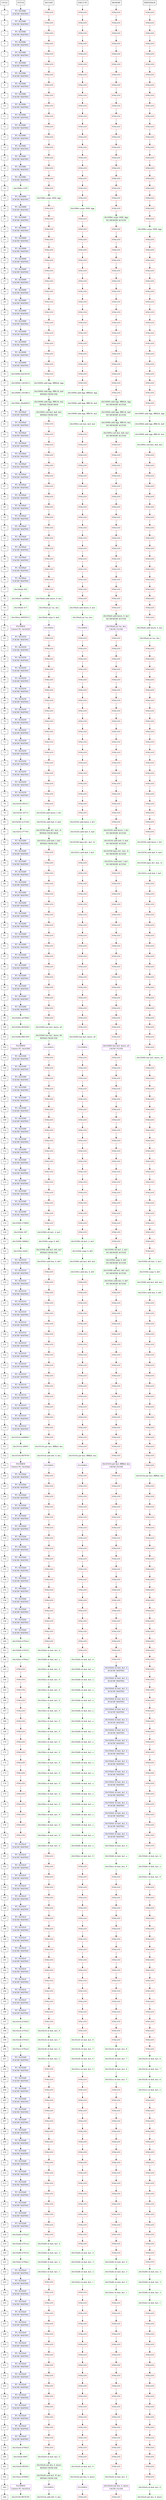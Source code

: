 digraph Pipeline
{
	rankdir = TB
	node [shape = "box", color = "black"]
	edge [color = "black"]
	subgraph cycle {
		rankdir = TB
		CYCLE -> 1 -> 2 -> 3 -> 4 -> 5 -> 6 -> 7 -> 8 -> 9 -> 10 -> 11 -> 12 -> 13 -> 14 -> 15 -> 16 -> 17 -> 18 -> 19 -> 20 -> 21 -> 22 -> 23 -> 24 -> 25 -> 26 -> 27 -> 28 -> 29 -> 30 -> 31 -> 32 -> 33 -> 34 -> 35 -> 36 -> 37 -> 38 -> 39 -> 40 -> 41 -> 42 -> 43 -> 44 -> 45 -> 46 -> 47 -> 48 -> 49 -> 50 -> 51 -> 52 -> 53 -> 54 -> 55 -> 56 -> 57 -> 58 -> 59 -> 60 -> 61 -> 62 -> 63 -> 64 -> 65 -> 66 -> 67 -> 68 -> 69 -> 70 -> 71 -> 72 -> 73 -> 74 -> 75 -> 76 -> 77 -> 78 -> 79 -> 80 -> 81 -> 82 -> 83 -> 84 -> 85 -> 86 -> 87 -> 88 -> 89 -> 90 -> 91 -> 92 -> 93 -> 94 -> 95 -> 96 -> 97 -> 98 -> 99 -> 100 -> 101 -> 102 -> 103 -> 104 -> 105 -> 106 -> 107 -> 108 -> 109 -> 110 -> 111 -> 112 -> 113 -> 114 -> 115 -> 116 -> 117 -> 118 -> 119 -> 120 -> 121 -> 122 -> 123 -> 124 -> 125 -> 126 -> 127 -> 128 -> 129 -> 130 -> 131 -> 132 -> 133 -> 134 -> 135 -> 136 -> 137 -> 138 -> 139 -> 140 -> 141 -> 142 -> 143 -> 144 -> 145 -> 146 -> 147 -> 148 -> 149 -> 150 -> 151 -> 152 -> 153 -> 154 -> 155 -> 156 -> 157 -> 158 -> 159 -> 160 -> 161 -> 162 -> 163 -> 164 -> 165 -> 166 -> 167 -> 168 -> 169 -> 170 -> 171 -> 172 -> 173 -> 174 -> 175 -> 176 -> 177 -> 178 -> 179 -> 180 -> 181 -> 182 -> 183 -> 184 -> 185 -> 186 -> 187 -> 188 -> 189 -> 190 -> 191 -> 192 -> 193 -> 194 -> 195 -> 196 -> 197 -> 198 -> 199 -> 200 -> 201 -> 202 -> 203 -> 204 -> 205 -> 206 -> 207 -> 208 -> 209 -> 210 -> 211 -> 212 -> 213 -> 214 -> 215 -> 216 -> 217 -> 218 -> 219 -> 220 -> 221 -> 222 -> 223 -> 224 -> 225 -> 226 -> 227 -> 228 -> 229 -> 230 -> 231 -> 232 -> 233 -> 234 -> 235 -> 236 -> 237 -> 238 -> 239 -> 240 -> 241 -> 242 -> 243 -> 244
	}

	subgraph fetch {
		rankdir = TB
		fetch0 [shape = "record", label = "{ FETCH }", color = "black"]
		fetch1[shape = "record", label = "{  PC: 0x1008c | ICACHE WAITING }", color = "blue"]
		fetch2[shape = "record", label = "{  PC: 0x1008c | ICACHE WAITING }", color = "blue"]
		fetch3[shape = "record", label = "{  PC: 0x1008c | ICACHE WAITING }", color = "blue"]
		fetch4[shape = "record", label = "{  PC: 0x1008c | ICACHE WAITING }", color = "blue"]
		fetch5[shape = "record", label = "{  PC: 0x1008c | ICACHE WAITING }", color = "blue"]
		fetch6[shape = "record", label = "{  PC: 0x1008c | ICACHE WAITING }", color = "blue"]
		fetch7[shape = "record", label = "{  PC: 0x1008c | ICACHE WAITING }", color = "blue"]
		fetch8[shape = "record", label = "{  PC: 0x1008c | ICACHE WAITING }", color = "blue"]
		fetch9[shape = "record", label = "{  PC: 0x1008c | ICACHE WAITING }", color = "blue"]
		fetch10[shape = "record", label = "{  PC: 0x1008c | ICACHE WAITING }", color = "blue"]
		fetch11[shape = "record", label = "{  PC: 0x1008c | ICACHE WAITING }", color = "blue"]
		fetch12[shape = "record", label = "{  PC: 0x1008c | ICACHE WAITING }", color = "blue"]
		fetch13[shape = "record", label = "{  PC: 0x1008c | ICACHE WAITING }", color = "blue"]
		fetch14[shape = "record", label = "{  PC: 0x1008c | ICACHE WAITING }", color = "blue"]
		fetch15[shape = "record", label = "{  PC: 0x1008c | ICACHE WAITING }", color = "blue"]
		fetch16[shape = "record", label = "{  PC: 0x1008c | ICACHE WAITING }", color = "blue"]
		fetch17[shape = "record", label = "{  PC: 0x1008c | ICACHE WAITING }", color = "blue"]
		fetch18[shape = "record", label = "{  (0x1008c) 2197 }", color = "green"]
		fetch19[shape = "record", label = "{  PC: 0x10090 | ICACHE WAITING }", color = "blue"]
		fetch20[shape = "record", label = "{  PC: 0x10090 | ICACHE WAITING }", color = "blue"]
		fetch21[shape = "record", label = "{  PC: 0x10090 | ICACHE WAITING }", color = "blue"]
		fetch22[shape = "record", label = "{  PC: 0x10090 | ICACHE WAITING }", color = "blue"]
		fetch23[shape = "record", label = "{  PC: 0x10090 | ICACHE WAITING }", color = "blue"]
		fetch24[shape = "record", label = "{  PC: 0x10090 | ICACHE WAITING }", color = "blue"]
		fetch25[shape = "record", label = "{  PC: 0x10090 | ICACHE WAITING }", color = "blue"]
		fetch26[shape = "record", label = "{  PC: 0x10090 | ICACHE WAITING }", color = "blue"]
		fetch27[shape = "record", label = "{  PC: 0x10090 | ICACHE WAITING }", color = "blue"]
		fetch28[shape = "record", label = "{  PC: 0x10090 | ICACHE WAITING }", color = "blue"]
		fetch29[shape = "record", label = "{  PC: 0x10090 | ICACHE WAITING }", color = "blue"]
		fetch30[shape = "record", label = "{  PC: 0x10090 | ICACHE WAITING }", color = "blue"]
		fetch31[shape = "record", label = "{  PC: 0x10090 | ICACHE WAITING }", color = "blue"]
		fetch32[shape = "record", label = "{  PC: 0x10090 | ICACHE WAITING }", color = "blue"]
		fetch33[shape = "record", label = "{  PC: 0x10090 | ICACHE WAITING }", color = "blue"]
		fetch34[shape = "record", label = "{  PC: 0x10090 | ICACHE WAITING }", color = "blue"]
		fetch35[shape = "record", label = "{  PC: 0x10090 | ICACHE WAITING }", color = "blue"]
		fetch36[shape = "record", label = "{  (0x10090) d2418193 }", color = "green"]
		fetch37[shape = "record", label = "{  (0x10094) c3418513 }", color = "green"]
		fetch38[shape = "record", label = "{  (0x10098) c5018613 }", color = "green"]
		fetch39[shape = "record", label = "{  (0x1009c) 40a60633 }", color = "green"]
		fetch40[shape = "record", label = "{  PC: 0x100a0 | ICACHE WAITING }", color = "blue"]
		fetch41[shape = "record", label = "{  PC: 0x100a0 | ICACHE WAITING }", color = "blue"]
		fetch42[shape = "record", label = "{  PC: 0x100a0 | ICACHE WAITING }", color = "blue"]
		fetch43[shape = "record", label = "{  PC: 0x100a0 | ICACHE WAITING }", color = "blue"]
		fetch44[shape = "record", label = "{  PC: 0x100a0 | ICACHE WAITING }", color = "blue"]
		fetch45[shape = "record", label = "{  PC: 0x100a0 | ICACHE WAITING }", color = "blue"]
		fetch46[shape = "record", label = "{  PC: 0x100a0 | ICACHE WAITING }", color = "blue"]
		fetch47[shape = "record", label = "{  PC: 0x100a0 | ICACHE WAITING }", color = "blue"]
		fetch48[shape = "record", label = "{  PC: 0x100a0 | ICACHE WAITING }", color = "blue"]
		fetch49[shape = "record", label = "{  PC: 0x100a0 | ICACHE WAITING }", color = "blue"]
		fetch50[shape = "record", label = "{  PC: 0x100a0 | ICACHE WAITING }", color = "blue"]
		fetch51[shape = "record", label = "{  PC: 0x100a0 | ICACHE WAITING }", color = "blue"]
		fetch52[shape = "record", label = "{  PC: 0x100a0 | ICACHE WAITING }", color = "blue"]
		fetch53[shape = "record", label = "{  PC: 0x100a0 | ICACHE WAITING }", color = "blue"]
		fetch54[shape = "record", label = "{  PC: 0x100a0 | ICACHE WAITING }", color = "blue"]
		fetch55[shape = "record", label = "{  PC: 0x100a0 | ICACHE WAITING }", color = "blue"]
		fetch56[shape = "record", label = "{  PC: 0x100a0 | ICACHE WAITING }", color = "blue"]
		fetch57[shape = "record", label = "{  (0x100a0) 593 }", color = "green"]
		fetch58[shape = "record", label = "{  (0x100a4) 1ac000ef }", color = "green"]
		fetch59[shape = "record", label = "{  (0x100a8) 517 }", color = "green"]
		fetch60[shape = "record", label = "{  (0x100ac) 40050513 }", color = "green"]
		fetch61[shape = "record", label = "{  FLUSHED | Correct PC: 0x10250 }", color = "purple"]
		fetch62[shape = "record", label = "{  PC: 0x10250 | ICACHE WAITING }", color = "blue"]
		fetch63[shape = "record", label = "{  PC: 0x10250 | ICACHE WAITING }", color = "blue"]
		fetch64[shape = "record", label = "{  PC: 0x10250 | ICACHE WAITING }", color = "blue"]
		fetch65[shape = "record", label = "{  PC: 0x10250 | ICACHE WAITING }", color = "blue"]
		fetch66[shape = "record", label = "{  PC: 0x10250 | ICACHE WAITING }", color = "blue"]
		fetch67[shape = "record", label = "{  PC: 0x10250 | ICACHE WAITING }", color = "blue"]
		fetch68[shape = "record", label = "{  PC: 0x10250 | ICACHE WAITING }", color = "blue"]
		fetch69[shape = "record", label = "{  PC: 0x10250 | ICACHE WAITING }", color = "blue"]
		fetch70[shape = "record", label = "{  PC: 0x10250 | ICACHE WAITING }", color = "blue"]
		fetch71[shape = "record", label = "{  PC: 0x10250 | ICACHE WAITING }", color = "blue"]
		fetch72[shape = "record", label = "{  PC: 0x10250 | ICACHE WAITING }", color = "blue"]
		fetch73[shape = "record", label = "{  PC: 0x10250 | ICACHE WAITING }", color = "blue"]
		fetch74[shape = "record", label = "{  PC: 0x10250 | ICACHE WAITING }", color = "blue"]
		fetch75[shape = "record", label = "{  PC: 0x10250 | ICACHE WAITING }", color = "blue"]
		fetch76[shape = "record", label = "{  PC: 0x10250 | ICACHE WAITING }", color = "blue"]
		fetch77[shape = "record", label = "{  PC: 0x10250 | ICACHE WAITING }", color = "blue"]
		fetch78[shape = "record", label = "{  (0x10250) f00313 }", color = "green"]
		fetch79[shape = "record", label = "{  (0x10254) 50713 }", color = "green"]
		fetch80[shape = "record", label = "{  (0x10258) 2c37e63 }", color = "green"]
		fetch81[shape = "record", label = "{  (0x1025c) f77793 }", color = "green"]
		fetch82[shape = "record", label = "{  PC: 0x10260 | ICACHE WAITING }", color = "blue"]
		fetch83[shape = "record", label = "{  PC: 0x10260 | ICACHE WAITING }", color = "blue"]
		fetch84[shape = "record", label = "{  PC: 0x10260 | ICACHE WAITING }", color = "blue"]
		fetch85[shape = "record", label = "{  PC: 0x10260 | ICACHE WAITING }", color = "blue"]
		fetch86[shape = "record", label = "{  PC: 0x10260 | ICACHE WAITING }", color = "blue"]
		fetch87[shape = "record", label = "{  PC: 0x10260 | ICACHE WAITING }", color = "blue"]
		fetch88[shape = "record", label = "{  PC: 0x10260 | ICACHE WAITING }", color = "blue"]
		fetch89[shape = "record", label = "{  PC: 0x10260 | ICACHE WAITING }", color = "blue"]
		fetch90[shape = "record", label = "{  PC: 0x10260 | ICACHE WAITING }", color = "blue"]
		fetch91[shape = "record", label = "{  PC: 0x10260 | ICACHE WAITING }", color = "blue"]
		fetch92[shape = "record", label = "{  PC: 0x10260 | ICACHE WAITING }", color = "blue"]
		fetch93[shape = "record", label = "{  PC: 0x10260 | ICACHE WAITING }", color = "blue"]
		fetch94[shape = "record", label = "{  PC: 0x10260 | ICACHE WAITING }", color = "blue"]
		fetch95[shape = "record", label = "{  PC: 0x10260 | ICACHE WAITING }", color = "blue"]
		fetch96[shape = "record", label = "{  PC: 0x10260 | ICACHE WAITING }", color = "blue"]
		fetch97[shape = "record", label = "{  PC: 0x10260 | ICACHE WAITING }", color = "blue"]
		fetch98[shape = "record", label = "{  PC: 0x10260 | ICACHE WAITING }", color = "blue"]
		fetch99[shape = "record", label = "{  (0x10260) a079063 }", color = "green"]
		fetch100[shape = "record", label = "{  (0x10264) 8059263 }", color = "green"]
		fetch101[shape = "record", label = "{  (0x10268) ff067693 }", color = "green"]
		fetch102[shape = "record", label = "{  FLUSHED | Correct PC: 0x10300 }", color = "purple"]
		fetch103[shape = "record", label = "{  PC: 0x10300 | ICACHE WAITING }", color = "blue"]
		fetch104[shape = "record", label = "{  PC: 0x10300 | ICACHE WAITING }", color = "blue"]
		fetch105[shape = "record", label = "{  PC: 0x10300 | ICACHE WAITING }", color = "blue"]
		fetch106[shape = "record", label = "{  PC: 0x10300 | ICACHE WAITING }", color = "blue"]
		fetch107[shape = "record", label = "{  PC: 0x10300 | ICACHE WAITING }", color = "blue"]
		fetch108[shape = "record", label = "{  PC: 0x10300 | ICACHE WAITING }", color = "blue"]
		fetch109[shape = "record", label = "{  PC: 0x10300 | ICACHE WAITING }", color = "blue"]
		fetch110[shape = "record", label = "{  PC: 0x10300 | ICACHE WAITING }", color = "blue"]
		fetch111[shape = "record", label = "{  PC: 0x10300 | ICACHE WAITING }", color = "blue"]
		fetch112[shape = "record", label = "{  PC: 0x10300 | ICACHE WAITING }", color = "blue"]
		fetch113[shape = "record", label = "{  PC: 0x10300 | ICACHE WAITING }", color = "blue"]
		fetch114[shape = "record", label = "{  PC: 0x10300 | ICACHE WAITING }", color = "blue"]
		fetch115[shape = "record", label = "{  PC: 0x10300 | ICACHE WAITING }", color = "blue"]
		fetch116[shape = "record", label = "{  PC: 0x10300 | ICACHE WAITING }", color = "blue"]
		fetch117[shape = "record", label = "{  PC: 0x10300 | ICACHE WAITING }", color = "blue"]
		fetch118[shape = "record", label = "{  PC: 0x10300 | ICACHE WAITING }", color = "blue"]
		fetch119[shape = "record", label = "{  (0x10300) 279693 }", color = "green"]
		fetch120[shape = "record", label = "{  (0x10304) 297 }", color = "green"]
		fetch121[shape = "record", label = "{  (0x10308) 5686b3 }", color = "green"]
		fetch122[shape = "record", label = "{  (0x1030c) 8293 }", color = "green"]
		fetch123[shape = "record", label = "{  PC: 0x10310 | ICACHE WAITING }", color = "blue"]
		fetch124[shape = "record", label = "{  PC: 0x10310 | ICACHE WAITING }", color = "blue"]
		fetch125[shape = "record", label = "{  PC: 0x10310 | ICACHE WAITING }", color = "blue"]
		fetch126[shape = "record", label = "{  PC: 0x10310 | ICACHE WAITING }", color = "blue"]
		fetch127[shape = "record", label = "{  PC: 0x10310 | ICACHE WAITING }", color = "blue"]
		fetch128[shape = "record", label = "{  PC: 0x10310 | ICACHE WAITING }", color = "blue"]
		fetch129[shape = "record", label = "{  PC: 0x10310 | ICACHE WAITING }", color = "blue"]
		fetch130[shape = "record", label = "{  PC: 0x10310 | ICACHE WAITING }", color = "blue"]
		fetch131[shape = "record", label = "{  PC: 0x10310 | ICACHE WAITING }", color = "blue"]
		fetch132[shape = "record", label = "{  PC: 0x10310 | ICACHE WAITING }", color = "blue"]
		fetch133[shape = "record", label = "{  PC: 0x10310 | ICACHE WAITING }", color = "blue"]
		fetch134[shape = "record", label = "{  PC: 0x10310 | ICACHE WAITING }", color = "blue"]
		fetch135[shape = "record", label = "{  PC: 0x10310 | ICACHE WAITING }", color = "blue"]
		fetch136[shape = "record", label = "{  PC: 0x10310 | ICACHE WAITING }", color = "blue"]
		fetch137[shape = "record", label = "{  PC: 0x10310 | ICACHE WAITING }", color = "blue"]
		fetch138[shape = "record", label = "{  PC: 0x10310 | ICACHE WAITING }", color = "blue"]
		fetch139[shape = "record", label = "{  PC: 0x10310 | ICACHE WAITING }", color = "blue"]
		fetch140[shape = "record", label = "{  (0x10310) fa0680e7 }", color = "green"]
		fetch141[shape = "record", label = "{  (0x10314) 28093 }", color = "green"]
		fetch142[shape = "record", label = "{  (0x10318) ff078793 }", color = "green"]
		fetch143[shape = "record", label = "{  FLUSHED | Correct PC: 0x102b4 }", color = "purple"]
		fetch144[shape = "record", label = "{  PC: 0x102b4 | ICACHE WAITING }", color = "blue"]
		fetch145[shape = "record", label = "{  PC: 0x102b4 | ICACHE WAITING }", color = "blue"]
		fetch146[shape = "record", label = "{  PC: 0x102b4 | ICACHE WAITING }", color = "blue"]
		fetch147[shape = "record", label = "{  PC: 0x102b4 | ICACHE WAITING }", color = "blue"]
		fetch148[shape = "record", label = "{  PC: 0x102b4 | ICACHE WAITING }", color = "blue"]
		fetch149[shape = "record", label = "{  PC: 0x102b4 | ICACHE WAITING }", color = "blue"]
		fetch150[shape = "record", label = "{  PC: 0x102b4 | ICACHE WAITING }", color = "blue"]
		fetch151[shape = "record", label = "{  PC: 0x102b4 | ICACHE WAITING }", color = "blue"]
		fetch152[shape = "record", label = "{  PC: 0x102b4 | ICACHE WAITING }", color = "blue"]
		fetch153[shape = "record", label = "{  PC: 0x102b4 | ICACHE WAITING }", color = "blue"]
		fetch154[shape = "record", label = "{  PC: 0x102b4 | ICACHE WAITING }", color = "blue"]
		fetch155[shape = "record", label = "{  PC: 0x102b4 | ICACHE WAITING }", color = "blue"]
		fetch156[shape = "record", label = "{  PC: 0x102b4 | ICACHE WAITING }", color = "blue"]
		fetch157[shape = "record", label = "{  PC: 0x102b4 | ICACHE WAITING }", color = "blue"]
		fetch158[shape = "record", label = "{  PC: 0x102b4 | ICACHE WAITING }", color = "blue"]
		fetch159[shape = "record", label = "{  PC: 0x102b4 | ICACHE WAITING }", color = "blue"]
		fetch160[shape = "record", label = "{  (0x102b4) b705a3 }", color = "green"]
		fetch161[shape = "record", label = "{  (0x102b8) b70523 }", color = "green"]
		fetch162[shape = "record", label = "{  (0x102bc) b704a3 }", color = "green"]
		fetch163[shape = "record", label = "{ STALLED }", color = "red"]
		fetch164[shape = "record", label = "{ STALLED }", color = "red"]
		fetch165[shape = "record", label = "{ STALLED }", color = "red"]
		fetch166[shape = "record", label = "{ STALLED }", color = "red"]
		fetch167[shape = "record", label = "{ STALLED }", color = "red"]
		fetch168[shape = "record", label = "{ STALLED }", color = "red"]
		fetch169[shape = "record", label = "{ STALLED }", color = "red"]
		fetch170[shape = "record", label = "{ STALLED }", color = "red"]
		fetch171[shape = "record", label = "{ STALLED }", color = "red"]
		fetch172[shape = "record", label = "{ STALLED }", color = "red"]
		fetch173[shape = "record", label = "{ STALLED }", color = "red"]
		fetch174[shape = "record", label = "{ STALLED }", color = "red"]
		fetch175[shape = "record", label = "{ STALLED }", color = "red"]
		fetch176[shape = "record", label = "{ STALLED }", color = "red"]
		fetch177[shape = "record", label = "{ STALLED }", color = "red"]
		fetch178[shape = "record", label = "{ STALLED }", color = "red"]
		fetch179[shape = "record", label = "{ STALLED }", color = "red"]
		fetch180[shape = "record", label = "{  PC: 0x102c0 | ICACHE WAITING }", color = "blue"]
		fetch181[shape = "record", label = "{  PC: 0x102c0 | ICACHE WAITING }", color = "blue"]
		fetch182[shape = "record", label = "{  PC: 0x102c0 | ICACHE WAITING }", color = "blue"]
		fetch183[shape = "record", label = "{  PC: 0x102c0 | ICACHE WAITING }", color = "blue"]
		fetch184[shape = "record", label = "{  PC: 0x102c0 | ICACHE WAITING }", color = "blue"]
		fetch185[shape = "record", label = "{  PC: 0x102c0 | ICACHE WAITING }", color = "blue"]
		fetch186[shape = "record", label = "{  PC: 0x102c0 | ICACHE WAITING }", color = "blue"]
		fetch187[shape = "record", label = "{  PC: 0x102c0 | ICACHE WAITING }", color = "blue"]
		fetch188[shape = "record", label = "{  PC: 0x102c0 | ICACHE WAITING }", color = "blue"]
		fetch189[shape = "record", label = "{  PC: 0x102c0 | ICACHE WAITING }", color = "blue"]
		fetch190[shape = "record", label = "{  PC: 0x102c0 | ICACHE WAITING }", color = "blue"]
		fetch191[shape = "record", label = "{  PC: 0x102c0 | ICACHE WAITING }", color = "blue"]
		fetch192[shape = "record", label = "{  PC: 0x102c0 | ICACHE WAITING }", color = "blue"]
		fetch193[shape = "record", label = "{  PC: 0x102c0 | ICACHE WAITING }", color = "blue"]
		fetch194[shape = "record", label = "{  PC: 0x102c0 | ICACHE WAITING }", color = "blue"]
		fetch195[shape = "record", label = "{  PC: 0x102c0 | ICACHE WAITING }", color = "blue"]
		fetch196[shape = "record", label = "{  PC: 0x102c0 | ICACHE WAITING }", color = "blue"]
		fetch197[shape = "record", label = "{  (0x102c0) b70423 }", color = "green"]
		fetch198[shape = "record", label = "{  (0x102c4) b703a3 }", color = "green"]
		fetch199[shape = "record", label = "{  (0x102c8) b70323 }", color = "green"]
		fetch200[shape = "record", label = "{  (0x102cc) b702a3 }", color = "green"]
		fetch201[shape = "record", label = "{  PC: 0x102d0 | ICACHE WAITING }", color = "blue"]
		fetch202[shape = "record", label = "{  PC: 0x102d0 | ICACHE WAITING }", color = "blue"]
		fetch203[shape = "record", label = "{  PC: 0x102d0 | ICACHE WAITING }", color = "blue"]
		fetch204[shape = "record", label = "{  PC: 0x102d0 | ICACHE WAITING }", color = "blue"]
		fetch205[shape = "record", label = "{  PC: 0x102d0 | ICACHE WAITING }", color = "blue"]
		fetch206[shape = "record", label = "{  PC: 0x102d0 | ICACHE WAITING }", color = "blue"]
		fetch207[shape = "record", label = "{  PC: 0x102d0 | ICACHE WAITING }", color = "blue"]
		fetch208[shape = "record", label = "{  PC: 0x102d0 | ICACHE WAITING }", color = "blue"]
		fetch209[shape = "record", label = "{  PC: 0x102d0 | ICACHE WAITING }", color = "blue"]
		fetch210[shape = "record", label = "{  PC: 0x102d0 | ICACHE WAITING }", color = "blue"]
		fetch211[shape = "record", label = "{  PC: 0x102d0 | ICACHE WAITING }", color = "blue"]
		fetch212[shape = "record", label = "{  PC: 0x102d0 | ICACHE WAITING }", color = "blue"]
		fetch213[shape = "record", label = "{  PC: 0x102d0 | ICACHE WAITING }", color = "blue"]
		fetch214[shape = "record", label = "{  PC: 0x102d0 | ICACHE WAITING }", color = "blue"]
		fetch215[shape = "record", label = "{  PC: 0x102d0 | ICACHE WAITING }", color = "blue"]
		fetch216[shape = "record", label = "{  PC: 0x102d0 | ICACHE WAITING }", color = "blue"]
		fetch217[shape = "record", label = "{  PC: 0x102d0 | ICACHE WAITING }", color = "blue"]
		fetch218[shape = "record", label = "{  (0x102d0) b70223 }", color = "green"]
		fetch219[shape = "record", label = "{  (0x102d4) b701a3 }", color = "green"]
		fetch220[shape = "record", label = "{  (0x102d8) b70123 }", color = "green"]
		fetch221[shape = "record", label = "{  (0x102dc) b700a3 }", color = "green"]
		fetch222[shape = "record", label = "{  PC: 0x102e0 | ICACHE WAITING }", color = "blue"]
		fetch223[shape = "record", label = "{  PC: 0x102e0 | ICACHE WAITING }", color = "blue"]
		fetch224[shape = "record", label = "{  PC: 0x102e0 | ICACHE WAITING }", color = "blue"]
		fetch225[shape = "record", label = "{  PC: 0x102e0 | ICACHE WAITING }", color = "blue"]
		fetch226[shape = "record", label = "{  PC: 0x102e0 | ICACHE WAITING }", color = "blue"]
		fetch227[shape = "record", label = "{  PC: 0x102e0 | ICACHE WAITING }", color = "blue"]
		fetch228[shape = "record", label = "{  PC: 0x102e0 | ICACHE WAITING }", color = "blue"]
		fetch229[shape = "record", label = "{  PC: 0x102e0 | ICACHE WAITING }", color = "blue"]
		fetch230[shape = "record", label = "{  PC: 0x102e0 | ICACHE WAITING }", color = "blue"]
		fetch231[shape = "record", label = "{  PC: 0x102e0 | ICACHE WAITING }", color = "blue"]
		fetch232[shape = "record", label = "{  PC: 0x102e0 | ICACHE WAITING }", color = "blue"]
		fetch233[shape = "record", label = "{  PC: 0x102e0 | ICACHE WAITING }", color = "blue"]
		fetch234[shape = "record", label = "{  PC: 0x102e0 | ICACHE WAITING }", color = "blue"]
		fetch235[shape = "record", label = "{  PC: 0x102e0 | ICACHE WAITING }", color = "blue"]
		fetch236[shape = "record", label = "{  PC: 0x102e0 | ICACHE WAITING }", color = "blue"]
		fetch237[shape = "record", label = "{  PC: 0x102e0 | ICACHE WAITING }", color = "blue"]
		fetch238[shape = "record", label = "{  PC: 0x102e0 | ICACHE WAITING }", color = "blue"]
		fetch239[shape = "record", label = "{  (0x102e0) b70023 }", color = "green"]
		fetch240[shape = "record", label = "{  (0x102e4) 8067 }", color = "green"]
		fetch241[shape = "record", label = "{  (0x102e8) ff5f593 }", color = "green"]
		fetch242[shape = "record", label = "{  (0x102ec) 859693 }", color = "green"]
		fetch243[shape = "record", label = "{  FLUSHED | Correct PC: 0x10314 }", color = "purple"]
		fetch244[shape = "record", label = "{  (0x10318) ff078793 }", color = "green"]
		fetch0 -> fetch1 -> fetch2 -> fetch3 -> fetch4 -> fetch5 -> fetch6 -> fetch7 -> fetch8 -> fetch9 -> fetch10 -> fetch11 -> fetch12 -> fetch13 -> fetch14 -> fetch15 -> fetch16 -> fetch17 -> fetch18 -> fetch19 -> fetch20 -> fetch21 -> fetch22 -> fetch23 -> fetch24 -> fetch25 -> fetch26 -> fetch27 -> fetch28 -> fetch29 -> fetch30 -> fetch31 -> fetch32 -> fetch33 -> fetch34 -> fetch35 -> fetch36 -> fetch37 -> fetch38 -> fetch39 -> fetch40 -> fetch41 -> fetch42 -> fetch43 -> fetch44 -> fetch45 -> fetch46 -> fetch47 -> fetch48 -> fetch49 -> fetch50 -> fetch51 -> fetch52 -> fetch53 -> fetch54 -> fetch55 -> fetch56 -> fetch57 -> fetch58 -> fetch59 -> fetch60 -> fetch61 -> fetch62 -> fetch63 -> fetch64 -> fetch65 -> fetch66 -> fetch67 -> fetch68 -> fetch69 -> fetch70 -> fetch71 -> fetch72 -> fetch73 -> fetch74 -> fetch75 -> fetch76 -> fetch77 -> fetch78 -> fetch79 -> fetch80 -> fetch81 -> fetch82 -> fetch83 -> fetch84 -> fetch85 -> fetch86 -> fetch87 -> fetch88 -> fetch89 -> fetch90 -> fetch91 -> fetch92 -> fetch93 -> fetch94 -> fetch95 -> fetch96 -> fetch97 -> fetch98 -> fetch99 -> fetch100 -> fetch101 -> fetch102 -> fetch103 -> fetch104 -> fetch105 -> fetch106 -> fetch107 -> fetch108 -> fetch109 -> fetch110 -> fetch111 -> fetch112 -> fetch113 -> fetch114 -> fetch115 -> fetch116 -> fetch117 -> fetch118 -> fetch119 -> fetch120 -> fetch121 -> fetch122 -> fetch123 -> fetch124 -> fetch125 -> fetch126 -> fetch127 -> fetch128 -> fetch129 -> fetch130 -> fetch131 -> fetch132 -> fetch133 -> fetch134 -> fetch135 -> fetch136 -> fetch137 -> fetch138 -> fetch139 -> fetch140 -> fetch141 -> fetch142 -> fetch143 -> fetch144 -> fetch145 -> fetch146 -> fetch147 -> fetch148 -> fetch149 -> fetch150 -> fetch151 -> fetch152 -> fetch153 -> fetch154 -> fetch155 -> fetch156 -> fetch157 -> fetch158 -> fetch159 -> fetch160 -> fetch161 -> fetch162 -> fetch163 -> fetch164 -> fetch165 -> fetch166 -> fetch167 -> fetch168 -> fetch169 -> fetch170 -> fetch171 -> fetch172 -> fetch173 -> fetch174 -> fetch175 -> fetch176 -> fetch177 -> fetch178 -> fetch179 -> fetch180 -> fetch181 -> fetch182 -> fetch183 -> fetch184 -> fetch185 -> fetch186 -> fetch187 -> fetch188 -> fetch189 -> fetch190 -> fetch191 -> fetch192 -> fetch193 -> fetch194 -> fetch195 -> fetch196 -> fetch197 -> fetch198 -> fetch199 -> fetch200 -> fetch201 -> fetch202 -> fetch203 -> fetch204 -> fetch205 -> fetch206 -> fetch207 -> fetch208 -> fetch209 -> fetch210 -> fetch211 -> fetch212 -> fetch213 -> fetch214 -> fetch215 -> fetch216 -> fetch217 -> fetch218 -> fetch219 -> fetch220 -> fetch221 -> fetch222 -> fetch223 -> fetch224 -> fetch225 -> fetch226 -> fetch227 -> fetch228 -> fetch229 -> fetch230 -> fetch231 -> fetch232 -> fetch233 -> fetch234 -> fetch235 -> fetch236 -> fetch237 -> fetch238 -> fetch239 -> fetch240 -> fetch241 -> fetch242 -> fetch243 -> fetch244
	}
	subgraph decode {
		rankdir = TB
		decode0 [shape = "record", label = "{ DECODE }", color = "black"]
		decode1[shape = "record", label = "{ STALLED }", color = "red"]
		decode2[shape = "record", label = "{ STALLED }", color = "red"]
		decode3[shape = "record", label = "{ STALLED }", color = "red"]
		decode4[shape = "record", label = "{ STALLED }", color = "red"]
		decode5[shape = "record", label = "{ STALLED }", color = "red"]
		decode6[shape = "record", label = "{ STALLED }", color = "red"]
		decode7[shape = "record", label = "{ STALLED }", color = "red"]
		decode8[shape = "record", label = "{ STALLED }", color = "red"]
		decode9[shape = "record", label = "{ STALLED }", color = "red"]
		decode10[shape = "record", label = "{ STALLED }", color = "red"]
		decode11[shape = "record", label = "{ STALLED }", color = "red"]
		decode12[shape = "record", label = "{ STALLED }", color = "red"]
		decode13[shape = "record", label = "{ STALLED }", color = "red"]
		decode14[shape = "record", label = "{ STALLED }", color = "red"]
		decode15[shape = "record", label = "{ STALLED }", color = "red"]
		decode16[shape = "record", label = "{ STALLED }", color = "red"]
		decode17[shape = "record", label = "{ STALLED }", color = "red"]
		decode18[shape = "record", label = "{ STALLED }", color = "red"]
		decode19[shape = "record", label = "{  (0x1008c) auipc 2000, $gp }", color = "green"]
		decode20[shape = "record", label = "{ STALLED }", color = "red"]
		decode21[shape = "record", label = "{ STALLED }", color = "red"]
		decode22[shape = "record", label = "{ STALLED }", color = "red"]
		decode23[shape = "record", label = "{ STALLED }", color = "red"]
		decode24[shape = "record", label = "{ STALLED }", color = "red"]
		decode25[shape = "record", label = "{ STALLED }", color = "red"]
		decode26[shape = "record", label = "{ STALLED }", color = "red"]
		decode27[shape = "record", label = "{ STALLED }", color = "red"]
		decode28[shape = "record", label = "{ STALLED }", color = "red"]
		decode29[shape = "record", label = "{ STALLED }", color = "red"]
		decode30[shape = "record", label = "{ STALLED }", color = "red"]
		decode31[shape = "record", label = "{ STALLED }", color = "red"]
		decode32[shape = "record", label = "{ STALLED }", color = "red"]
		decode33[shape = "record", label = "{ STALLED }", color = "red"]
		decode34[shape = "record", label = "{ STALLED }", color = "red"]
		decode35[shape = "record", label = "{ STALLED }", color = "red"]
		decode36[shape = "record", label = "{ STALLED }", color = "red"]
		decode37[shape = "record", label = "{  (0x10090) addi $gp, fffffd24, $gp }", color = "green"]
		decode38[shape = "record", label = "{  (0x10094) addi $gp, fffffc34, $a0| BYPASS FROM EXE }", color = "green"]
		decode39[shape = "record", label = "{  (0x10098) addi $gp, fffffc50, $a2| BYPASS FROM MEM }", color = "green"]
		decode40[shape = "record", label = "{  (0x1009c) sub $a2, $a0, $a2| BYPASS FROM EXE }", color = "green"]
		decode41[shape = "record", label = "{ STALLED }", color = "red"]
		decode42[shape = "record", label = "{ STALLED }", color = "red"]
		decode43[shape = "record", label = "{ STALLED }", color = "red"]
		decode44[shape = "record", label = "{ STALLED }", color = "red"]
		decode45[shape = "record", label = "{ STALLED }", color = "red"]
		decode46[shape = "record", label = "{ STALLED }", color = "red"]
		decode47[shape = "record", label = "{ STALLED }", color = "red"]
		decode48[shape = "record", label = "{ STALLED }", color = "red"]
		decode49[shape = "record", label = "{ STALLED }", color = "red"]
		decode50[shape = "record", label = "{ STALLED }", color = "red"]
		decode51[shape = "record", label = "{ STALLED }", color = "red"]
		decode52[shape = "record", label = "{ STALLED }", color = "red"]
		decode53[shape = "record", label = "{ STALLED }", color = "red"]
		decode54[shape = "record", label = "{ STALLED }", color = "red"]
		decode55[shape = "record", label = "{ STALLED }", color = "red"]
		decode56[shape = "record", label = "{ STALLED }", color = "red"]
		decode57[shape = "record", label = "{ STALLED }", color = "red"]
		decode58[shape = "record", label = "{  (0x100a0) addi $zero, 0, $a1 }", color = "green"]
		decode59[shape = "record", label = "{  (0x100a4) jal 1ac, $ra }", color = "green"]
		decode60[shape = "record", label = "{  (0x100a8) auipc 0, $a0 }", color = "green"]
		decode61[shape = "record", label = "{ FLUSHED }", color = "purple"]
		decode62[shape = "record", label = "{ STALLED }", color = "red"]
		decode63[shape = "record", label = "{ STALLED }", color = "red"]
		decode64[shape = "record", label = "{ STALLED }", color = "red"]
		decode65[shape = "record", label = "{ STALLED }", color = "red"]
		decode66[shape = "record", label = "{ STALLED }", color = "red"]
		decode67[shape = "record", label = "{ STALLED }", color = "red"]
		decode68[shape = "record", label = "{ STALLED }", color = "red"]
		decode69[shape = "record", label = "{ STALLED }", color = "red"]
		decode70[shape = "record", label = "{ STALLED }", color = "red"]
		decode71[shape = "record", label = "{ STALLED }", color = "red"]
		decode72[shape = "record", label = "{ STALLED }", color = "red"]
		decode73[shape = "record", label = "{ STALLED }", color = "red"]
		decode74[shape = "record", label = "{ STALLED }", color = "red"]
		decode75[shape = "record", label = "{ STALLED }", color = "red"]
		decode76[shape = "record", label = "{ STALLED }", color = "red"]
		decode77[shape = "record", label = "{ STALLED }", color = "red"]
		decode78[shape = "record", label = "{ STALLED }", color = "red"]
		decode79[shape = "record", label = "{  (0x10250) addi $zero, f, $t1 }", color = "green"]
		decode80[shape = "record", label = "{  (0x10254) addi $a0, 0, $a4 }", color = "green"]
		decode81[shape = "record", label = "{  (0x10258) bgeu $t1, $a2, 3c| BYPASS FROM MEM }", color = "green"]
		decode82[shape = "record", label = "{  (0x1025c) andi $a4, f, $a5| BYPASS FROM EXE }", color = "green"]
		decode83[shape = "record", label = "{ STALLED }", color = "red"]
		decode84[shape = "record", label = "{ STALLED }", color = "red"]
		decode85[shape = "record", label = "{ STALLED }", color = "red"]
		decode86[shape = "record", label = "{ STALLED }", color = "red"]
		decode87[shape = "record", label = "{ STALLED }", color = "red"]
		decode88[shape = "record", label = "{ STALLED }", color = "red"]
		decode89[shape = "record", label = "{ STALLED }", color = "red"]
		decode90[shape = "record", label = "{ STALLED }", color = "red"]
		decode91[shape = "record", label = "{ STALLED }", color = "red"]
		decode92[shape = "record", label = "{ STALLED }", color = "red"]
		decode93[shape = "record", label = "{ STALLED }", color = "red"]
		decode94[shape = "record", label = "{ STALLED }", color = "red"]
		decode95[shape = "record", label = "{ STALLED }", color = "red"]
		decode96[shape = "record", label = "{ STALLED }", color = "red"]
		decode97[shape = "record", label = "{ STALLED }", color = "red"]
		decode98[shape = "record", label = "{ STALLED }", color = "red"]
		decode99[shape = "record", label = "{ STALLED }", color = "red"]
		decode100[shape = "record", label = "{  (0x10260) bne $a5, $zero, a0 }", color = "green"]
		decode101[shape = "record", label = "{  (0x10264) bne $a1, $zero, 84| BYPASS FROM EXE }", color = "green"]
		decode102[shape = "record", label = "{ FLUSHED }", color = "purple"]
		decode103[shape = "record", label = "{ STALLED }", color = "red"]
		decode104[shape = "record", label = "{ STALLED }", color = "red"]
		decode105[shape = "record", label = "{ STALLED }", color = "red"]
		decode106[shape = "record", label = "{ STALLED }", color = "red"]
		decode107[shape = "record", label = "{ STALLED }", color = "red"]
		decode108[shape = "record", label = "{ STALLED }", color = "red"]
		decode109[shape = "record", label = "{ STALLED }", color = "red"]
		decode110[shape = "record", label = "{ STALLED }", color = "red"]
		decode111[shape = "record", label = "{ STALLED }", color = "red"]
		decode112[shape = "record", label = "{ STALLED }", color = "red"]
		decode113[shape = "record", label = "{ STALLED }", color = "red"]
		decode114[shape = "record", label = "{ STALLED }", color = "red"]
		decode115[shape = "record", label = "{ STALLED }", color = "red"]
		decode116[shape = "record", label = "{ STALLED }", color = "red"]
		decode117[shape = "record", label = "{ STALLED }", color = "red"]
		decode118[shape = "record", label = "{ STALLED }", color = "red"]
		decode119[shape = "record", label = "{ STALLED }", color = "red"]
		decode120[shape = "record", label = "{  (0x10300) slli $a5, 2, $a3 }", color = "green"]
		decode121[shape = "record", label = "{  (0x10304) auipc 0, $t0 }", color = "green"]
		decode122[shape = "record", label = "{  (0x10308) add $a3, $t0, $a3| BYPASS FROM EXE }", color = "green"]
		decode123[shape = "record", label = "{  (0x1030c) addi $ra, 0, $t0 }", color = "green"]
		decode124[shape = "record", label = "{ STALLED }", color = "red"]
		decode125[shape = "record", label = "{ STALLED }", color = "red"]
		decode126[shape = "record", label = "{ STALLED }", color = "red"]
		decode127[shape = "record", label = "{ STALLED }", color = "red"]
		decode128[shape = "record", label = "{ STALLED }", color = "red"]
		decode129[shape = "record", label = "{ STALLED }", color = "red"]
		decode130[shape = "record", label = "{ STALLED }", color = "red"]
		decode131[shape = "record", label = "{ STALLED }", color = "red"]
		decode132[shape = "record", label = "{ STALLED }", color = "red"]
		decode133[shape = "record", label = "{ STALLED }", color = "red"]
		decode134[shape = "record", label = "{ STALLED }", color = "red"]
		decode135[shape = "record", label = "{ STALLED }", color = "red"]
		decode136[shape = "record", label = "{ STALLED }", color = "red"]
		decode137[shape = "record", label = "{ STALLED }", color = "red"]
		decode138[shape = "record", label = "{ STALLED }", color = "red"]
		decode139[shape = "record", label = "{ STALLED }", color = "red"]
		decode140[shape = "record", label = "{ STALLED }", color = "red"]
		decode141[shape = "record", label = "{  (0x10310) jalr $a3, ffffffa0, $ra }", color = "green"]
		decode142[shape = "record", label = "{  (0x10314) addi $t0, 0, $ra }", color = "green"]
		decode143[shape = "record", label = "{ FLUSHED }", color = "purple"]
		decode144[shape = "record", label = "{ STALLED }", color = "red"]
		decode145[shape = "record", label = "{ STALLED }", color = "red"]
		decode146[shape = "record", label = "{ STALLED }", color = "red"]
		decode147[shape = "record", label = "{ STALLED }", color = "red"]
		decode148[shape = "record", label = "{ STALLED }", color = "red"]
		decode149[shape = "record", label = "{ STALLED }", color = "red"]
		decode150[shape = "record", label = "{ STALLED }", color = "red"]
		decode151[shape = "record", label = "{ STALLED }", color = "red"]
		decode152[shape = "record", label = "{ STALLED }", color = "red"]
		decode153[shape = "record", label = "{ STALLED }", color = "red"]
		decode154[shape = "record", label = "{ STALLED }", color = "red"]
		decode155[shape = "record", label = "{ STALLED }", color = "red"]
		decode156[shape = "record", label = "{ STALLED }", color = "red"]
		decode157[shape = "record", label = "{ STALLED }", color = "red"]
		decode158[shape = "record", label = "{ STALLED }", color = "red"]
		decode159[shape = "record", label = "{ STALLED }", color = "red"]
		decode160[shape = "record", label = "{ STALLED }", color = "red"]
		decode161[shape = "record", label = "{  (0x102b4) sb $a4, $a1, b }", color = "green"]
		decode162[shape = "record", label = "{  (0x102b8) sb $a4, $a1, a }", color = "green"]
		decode163[shape = "record", label = "{  (0x102bc) sb $a4, $a1, 9 }", color = "green"]
		decode164[shape = "record", label = "{  (0x102bc) sb $a4, $a1, 9 }", color = "green"]
		decode165[shape = "record", label = "{  (0x102bc) sb $a4, $a1, 9 }", color = "green"]
		decode166[shape = "record", label = "{  (0x102bc) sb $a4, $a1, 9 }", color = "green"]
		decode167[shape = "record", label = "{  (0x102bc) sb $a4, $a1, 9 }", color = "green"]
		decode168[shape = "record", label = "{  (0x102bc) sb $a4, $a1, 9 }", color = "green"]
		decode169[shape = "record", label = "{  (0x102bc) sb $a4, $a1, 9 }", color = "green"]
		decode170[shape = "record", label = "{  (0x102bc) sb $a4, $a1, 9 }", color = "green"]
		decode171[shape = "record", label = "{  (0x102bc) sb $a4, $a1, 9 }", color = "green"]
		decode172[shape = "record", label = "{  (0x102bc) sb $a4, $a1, 9 }", color = "green"]
		decode173[shape = "record", label = "{  (0x102bc) sb $a4, $a1, 9 }", color = "green"]
		decode174[shape = "record", label = "{  (0x102bc) sb $a4, $a1, 9 }", color = "green"]
		decode175[shape = "record", label = "{  (0x102bc) sb $a4, $a1, 9 }", color = "green"]
		decode176[shape = "record", label = "{  (0x102bc) sb $a4, $a1, 9 }", color = "green"]
		decode177[shape = "record", label = "{  (0x102bc) sb $a4, $a1, 9 }", color = "green"]
		decode178[shape = "record", label = "{  (0x102bc) sb $a4, $a1, 9 }", color = "green"]
		decode179[shape = "record", label = "{  (0x102bc) sb $a4, $a1, 9 }", color = "green"]
		decode180[shape = "record", label = "{  (0x102bc) sb $a4, $a1, 9 }", color = "green"]
		decode181[shape = "record", label = "{ STALLED }", color = "red"]
		decode182[shape = "record", label = "{ STALLED }", color = "red"]
		decode183[shape = "record", label = "{ STALLED }", color = "red"]
		decode184[shape = "record", label = "{ STALLED }", color = "red"]
		decode185[shape = "record", label = "{ STALLED }", color = "red"]
		decode186[shape = "record", label = "{ STALLED }", color = "red"]
		decode187[shape = "record", label = "{ STALLED }", color = "red"]
		decode188[shape = "record", label = "{ STALLED }", color = "red"]
		decode189[shape = "record", label = "{ STALLED }", color = "red"]
		decode190[shape = "record", label = "{ STALLED }", color = "red"]
		decode191[shape = "record", label = "{ STALLED }", color = "red"]
		decode192[shape = "record", label = "{ STALLED }", color = "red"]
		decode193[shape = "record", label = "{ STALLED }", color = "red"]
		decode194[shape = "record", label = "{ STALLED }", color = "red"]
		decode195[shape = "record", label = "{ STALLED }", color = "red"]
		decode196[shape = "record", label = "{ STALLED }", color = "red"]
		decode197[shape = "record", label = "{ STALLED }", color = "red"]
		decode198[shape = "record", label = "{  (0x102c0) sb $a4, $a1, 8 }", color = "green"]
		decode199[shape = "record", label = "{  (0x102c4) sb $a4, $a1, 7 }", color = "green"]
		decode200[shape = "record", label = "{  (0x102c8) sb $a4, $a1, 6 }", color = "green"]
		decode201[shape = "record", label = "{  (0x102cc) sb $a4, $a1, 5 }", color = "green"]
		decode202[shape = "record", label = "{ STALLED }", color = "red"]
		decode203[shape = "record", label = "{ STALLED }", color = "red"]
		decode204[shape = "record", label = "{ STALLED }", color = "red"]
		decode205[shape = "record", label = "{ STALLED }", color = "red"]
		decode206[shape = "record", label = "{ STALLED }", color = "red"]
		decode207[shape = "record", label = "{ STALLED }", color = "red"]
		decode208[shape = "record", label = "{ STALLED }", color = "red"]
		decode209[shape = "record", label = "{ STALLED }", color = "red"]
		decode210[shape = "record", label = "{ STALLED }", color = "red"]
		decode211[shape = "record", label = "{ STALLED }", color = "red"]
		decode212[shape = "record", label = "{ STALLED }", color = "red"]
		decode213[shape = "record", label = "{ STALLED }", color = "red"]
		decode214[shape = "record", label = "{ STALLED }", color = "red"]
		decode215[shape = "record", label = "{ STALLED }", color = "red"]
		decode216[shape = "record", label = "{ STALLED }", color = "red"]
		decode217[shape = "record", label = "{ STALLED }", color = "red"]
		decode218[shape = "record", label = "{ STALLED }", color = "red"]
		decode219[shape = "record", label = "{  (0x102d0) sb $a4, $a1, 4 }", color = "green"]
		decode220[shape = "record", label = "{  (0x102d4) sb $a4, $a1, 3 }", color = "green"]
		decode221[shape = "record", label = "{  (0x102d8) sb $a4, $a1, 2 }", color = "green"]
		decode222[shape = "record", label = "{  (0x102dc) sb $a4, $a1, 1 }", color = "green"]
		decode223[shape = "record", label = "{ STALLED }", color = "red"]
		decode224[shape = "record", label = "{ STALLED }", color = "red"]
		decode225[shape = "record", label = "{ STALLED }", color = "red"]
		decode226[shape = "record", label = "{ STALLED }", color = "red"]
		decode227[shape = "record", label = "{ STALLED }", color = "red"]
		decode228[shape = "record", label = "{ STALLED }", color = "red"]
		decode229[shape = "record", label = "{ STALLED }", color = "red"]
		decode230[shape = "record", label = "{ STALLED }", color = "red"]
		decode231[shape = "record", label = "{ STALLED }", color = "red"]
		decode232[shape = "record", label = "{ STALLED }", color = "red"]
		decode233[shape = "record", label = "{ STALLED }", color = "red"]
		decode234[shape = "record", label = "{ STALLED }", color = "red"]
		decode235[shape = "record", label = "{ STALLED }", color = "red"]
		decode236[shape = "record", label = "{ STALLED }", color = "red"]
		decode237[shape = "record", label = "{ STALLED }", color = "red"]
		decode238[shape = "record", label = "{ STALLED }", color = "red"]
		decode239[shape = "record", label = "{ STALLED }", color = "red"]
		decode240[shape = "record", label = "{  (0x102e0) sb $a4, $a1, 0 }", color = "green"]
		decode241[shape = "record", label = "{  (0x102e4) jalr $ra, 0, $zero| BYPASS FROM EXE }", color = "green"]
		decode242[shape = "record", label = "{  (0x102e8) andi $a1, ff, $a1| BYPASS FROM EXE }", color = "green"]
		decode243[shape = "record", label = "{ FLUSHED }", color = "purple"]
		decode244[shape = "record", label = "{  (0x10314) addi $t0, 0, $ra }", color = "green"]
		decode0 -> decode1 -> decode2 -> decode3 -> decode4 -> decode5 -> decode6 -> decode7 -> decode8 -> decode9 -> decode10 -> decode11 -> decode12 -> decode13 -> decode14 -> decode15 -> decode16 -> decode17 -> decode18 -> decode19 -> decode20 -> decode21 -> decode22 -> decode23 -> decode24 -> decode25 -> decode26 -> decode27 -> decode28 -> decode29 -> decode30 -> decode31 -> decode32 -> decode33 -> decode34 -> decode35 -> decode36 -> decode37 -> decode38 -> decode39 -> decode40 -> decode41 -> decode42 -> decode43 -> decode44 -> decode45 -> decode46 -> decode47 -> decode48 -> decode49 -> decode50 -> decode51 -> decode52 -> decode53 -> decode54 -> decode55 -> decode56 -> decode57 -> decode58 -> decode59 -> decode60 -> decode61 -> decode62 -> decode63 -> decode64 -> decode65 -> decode66 -> decode67 -> decode68 -> decode69 -> decode70 -> decode71 -> decode72 -> decode73 -> decode74 -> decode75 -> decode76 -> decode77 -> decode78 -> decode79 -> decode80 -> decode81 -> decode82 -> decode83 -> decode84 -> decode85 -> decode86 -> decode87 -> decode88 -> decode89 -> decode90 -> decode91 -> decode92 -> decode93 -> decode94 -> decode95 -> decode96 -> decode97 -> decode98 -> decode99 -> decode100 -> decode101 -> decode102 -> decode103 -> decode104 -> decode105 -> decode106 -> decode107 -> decode108 -> decode109 -> decode110 -> decode111 -> decode112 -> decode113 -> decode114 -> decode115 -> decode116 -> decode117 -> decode118 -> decode119 -> decode120 -> decode121 -> decode122 -> decode123 -> decode124 -> decode125 -> decode126 -> decode127 -> decode128 -> decode129 -> decode130 -> decode131 -> decode132 -> decode133 -> decode134 -> decode135 -> decode136 -> decode137 -> decode138 -> decode139 -> decode140 -> decode141 -> decode142 -> decode143 -> decode144 -> decode145 -> decode146 -> decode147 -> decode148 -> decode149 -> decode150 -> decode151 -> decode152 -> decode153 -> decode154 -> decode155 -> decode156 -> decode157 -> decode158 -> decode159 -> decode160 -> decode161 -> decode162 -> decode163 -> decode164 -> decode165 -> decode166 -> decode167 -> decode168 -> decode169 -> decode170 -> decode171 -> decode172 -> decode173 -> decode174 -> decode175 -> decode176 -> decode177 -> decode178 -> decode179 -> decode180 -> decode181 -> decode182 -> decode183 -> decode184 -> decode185 -> decode186 -> decode187 -> decode188 -> decode189 -> decode190 -> decode191 -> decode192 -> decode193 -> decode194 -> decode195 -> decode196 -> decode197 -> decode198 -> decode199 -> decode200 -> decode201 -> decode202 -> decode203 -> decode204 -> decode205 -> decode206 -> decode207 -> decode208 -> decode209 -> decode210 -> decode211 -> decode212 -> decode213 -> decode214 -> decode215 -> decode216 -> decode217 -> decode218 -> decode219 -> decode220 -> decode221 -> decode222 -> decode223 -> decode224 -> decode225 -> decode226 -> decode227 -> decode228 -> decode229 -> decode230 -> decode231 -> decode232 -> decode233 -> decode234 -> decode235 -> decode236 -> decode237 -> decode238 -> decode239 -> decode240 -> decode241 -> decode242 -> decode243 -> decode244
	}
	subgraph execute {
		rankdir = TB
		execute0 [shape = "record", label = "{ EXECUTE }", color = "black"]
		execute1[shape = "record", label = "{ STALLED }", color = "red"]
		execute2[shape = "record", label = "{ STALLED }", color = "red"]
		execute3[shape = "record", label = "{ STALLED }", color = "red"]
		execute4[shape = "record", label = "{ STALLED }", color = "red"]
		execute5[shape = "record", label = "{ STALLED }", color = "red"]
		execute6[shape = "record", label = "{ STALLED }", color = "red"]
		execute7[shape = "record", label = "{ STALLED }", color = "red"]
		execute8[shape = "record", label = "{ STALLED }", color = "red"]
		execute9[shape = "record", label = "{ STALLED }", color = "red"]
		execute10[shape = "record", label = "{ STALLED }", color = "red"]
		execute11[shape = "record", label = "{ STALLED }", color = "red"]
		execute12[shape = "record", label = "{ STALLED }", color = "red"]
		execute13[shape = "record", label = "{ STALLED }", color = "red"]
		execute14[shape = "record", label = "{ STALLED }", color = "red"]
		execute15[shape = "record", label = "{ STALLED }", color = "red"]
		execute16[shape = "record", label = "{ STALLED }", color = "red"]
		execute17[shape = "record", label = "{ STALLED }", color = "red"]
		execute18[shape = "record", label = "{ STALLED }", color = "red"]
		execute19[shape = "record", label = "{ STALLED }", color = "red"]
		execute20[shape = "record", label = "{  (0x1008c) auipc 2000, $gp }", color = "green"]
		execute21[shape = "record", label = "{ STALLED }", color = "red"]
		execute22[shape = "record", label = "{ STALLED }", color = "red"]
		execute23[shape = "record", label = "{ STALLED }", color = "red"]
		execute24[shape = "record", label = "{ STALLED }", color = "red"]
		execute25[shape = "record", label = "{ STALLED }", color = "red"]
		execute26[shape = "record", label = "{ STALLED }", color = "red"]
		execute27[shape = "record", label = "{ STALLED }", color = "red"]
		execute28[shape = "record", label = "{ STALLED }", color = "red"]
		execute29[shape = "record", label = "{ STALLED }", color = "red"]
		execute30[shape = "record", label = "{ STALLED }", color = "red"]
		execute31[shape = "record", label = "{ STALLED }", color = "red"]
		execute32[shape = "record", label = "{ STALLED }", color = "red"]
		execute33[shape = "record", label = "{ STALLED }", color = "red"]
		execute34[shape = "record", label = "{ STALLED }", color = "red"]
		execute35[shape = "record", label = "{ STALLED }", color = "red"]
		execute36[shape = "record", label = "{ STALLED }", color = "red"]
		execute37[shape = "record", label = "{ STALLED }", color = "red"]
		execute38[shape = "record", label = "{  (0x10090) addi $gp, fffffd24, $gp }", color = "green"]
		execute39[shape = "record", label = "{  (0x10094) addi $gp, fffffc34, $a0 }", color = "green"]
		execute40[shape = "record", label = "{  (0x10098) addi $gp, fffffc50, $a2 }", color = "green"]
		execute41[shape = "record", label = "{  (0x1009c) sub $a2, $a0, $a2 }", color = "green"]
		execute42[shape = "record", label = "{ STALLED }", color = "red"]
		execute43[shape = "record", label = "{ STALLED }", color = "red"]
		execute44[shape = "record", label = "{ STALLED }", color = "red"]
		execute45[shape = "record", label = "{ STALLED }", color = "red"]
		execute46[shape = "record", label = "{ STALLED }", color = "red"]
		execute47[shape = "record", label = "{ STALLED }", color = "red"]
		execute48[shape = "record", label = "{ STALLED }", color = "red"]
		execute49[shape = "record", label = "{ STALLED }", color = "red"]
		execute50[shape = "record", label = "{ STALLED }", color = "red"]
		execute51[shape = "record", label = "{ STALLED }", color = "red"]
		execute52[shape = "record", label = "{ STALLED }", color = "red"]
		execute53[shape = "record", label = "{ STALLED }", color = "red"]
		execute54[shape = "record", label = "{ STALLED }", color = "red"]
		execute55[shape = "record", label = "{ STALLED }", color = "red"]
		execute56[shape = "record", label = "{ STALLED }", color = "red"]
		execute57[shape = "record", label = "{ STALLED }", color = "red"]
		execute58[shape = "record", label = "{ STALLED }", color = "red"]
		execute59[shape = "record", label = "{  (0x100a0) addi $zero, 0, $a1 }", color = "green"]
		execute60[shape = "record", label = "{  (0x100a4) jal 1ac, $ra }", color = "green"]
		execute61[shape = "record", label = "{ FLUSHED }", color = "purple"]
		execute62[shape = "record", label = "{ STALLED }", color = "red"]
		execute63[shape = "record", label = "{ STALLED }", color = "red"]
		execute64[shape = "record", label = "{ STALLED }", color = "red"]
		execute65[shape = "record", label = "{ STALLED }", color = "red"]
		execute66[shape = "record", label = "{ STALLED }", color = "red"]
		execute67[shape = "record", label = "{ STALLED }", color = "red"]
		execute68[shape = "record", label = "{ STALLED }", color = "red"]
		execute69[shape = "record", label = "{ STALLED }", color = "red"]
		execute70[shape = "record", label = "{ STALLED }", color = "red"]
		execute71[shape = "record", label = "{ STALLED }", color = "red"]
		execute72[shape = "record", label = "{ STALLED }", color = "red"]
		execute73[shape = "record", label = "{ STALLED }", color = "red"]
		execute74[shape = "record", label = "{ STALLED }", color = "red"]
		execute75[shape = "record", label = "{ STALLED }", color = "red"]
		execute76[shape = "record", label = "{ STALLED }", color = "red"]
		execute77[shape = "record", label = "{ STALLED }", color = "red"]
		execute78[shape = "record", label = "{ STALLED }", color = "red"]
		execute79[shape = "record", label = "{ STALLED }", color = "red"]
		execute80[shape = "record", label = "{  (0x10250) addi $zero, f, $t1 }", color = "green"]
		execute81[shape = "record", label = "{  (0x10254) addi $a0, 0, $a4 }", color = "green"]
		execute82[shape = "record", label = "{  (0x10258) bgeu $t1, $a2, 3c }", color = "green"]
		execute83[shape = "record", label = "{  (0x1025c) andi $a4, f, $a5 }", color = "green"]
		execute84[shape = "record", label = "{ STALLED }", color = "red"]
		execute85[shape = "record", label = "{ STALLED }", color = "red"]
		execute86[shape = "record", label = "{ STALLED }", color = "red"]
		execute87[shape = "record", label = "{ STALLED }", color = "red"]
		execute88[shape = "record", label = "{ STALLED }", color = "red"]
		execute89[shape = "record", label = "{ STALLED }", color = "red"]
		execute90[shape = "record", label = "{ STALLED }", color = "red"]
		execute91[shape = "record", label = "{ STALLED }", color = "red"]
		execute92[shape = "record", label = "{ STALLED }", color = "red"]
		execute93[shape = "record", label = "{ STALLED }", color = "red"]
		execute94[shape = "record", label = "{ STALLED }", color = "red"]
		execute95[shape = "record", label = "{ STALLED }", color = "red"]
		execute96[shape = "record", label = "{ STALLED }", color = "red"]
		execute97[shape = "record", label = "{ STALLED }", color = "red"]
		execute98[shape = "record", label = "{ STALLED }", color = "red"]
		execute99[shape = "record", label = "{ STALLED }", color = "red"]
		execute100[shape = "record", label = "{ STALLED }", color = "red"]
		execute101[shape = "record", label = "{  (0x10260) bne $a5, $zero, a0 }", color = "green"]
		execute102[shape = "record", label = "{ FLUSHED }", color = "purple"]
		execute103[shape = "record", label = "{ STALLED }", color = "red"]
		execute104[shape = "record", label = "{ STALLED }", color = "red"]
		execute105[shape = "record", label = "{ STALLED }", color = "red"]
		execute106[shape = "record", label = "{ STALLED }", color = "red"]
		execute107[shape = "record", label = "{ STALLED }", color = "red"]
		execute108[shape = "record", label = "{ STALLED }", color = "red"]
		execute109[shape = "record", label = "{ STALLED }", color = "red"]
		execute110[shape = "record", label = "{ STALLED }", color = "red"]
		execute111[shape = "record", label = "{ STALLED }", color = "red"]
		execute112[shape = "record", label = "{ STALLED }", color = "red"]
		execute113[shape = "record", label = "{ STALLED }", color = "red"]
		execute114[shape = "record", label = "{ STALLED }", color = "red"]
		execute115[shape = "record", label = "{ STALLED }", color = "red"]
		execute116[shape = "record", label = "{ STALLED }", color = "red"]
		execute117[shape = "record", label = "{ STALLED }", color = "red"]
		execute118[shape = "record", label = "{ STALLED }", color = "red"]
		execute119[shape = "record", label = "{ STALLED }", color = "red"]
		execute120[shape = "record", label = "{ STALLED }", color = "red"]
		execute121[shape = "record", label = "{  (0x10300) slli $a5, 2, $a3 }", color = "green"]
		execute122[shape = "record", label = "{  (0x10304) auipc 0, $t0 }", color = "green"]
		execute123[shape = "record", label = "{  (0x10308) add $a3, $t0, $a3 }", color = "green"]
		execute124[shape = "record", label = "{  (0x1030c) addi $ra, 0, $t0 }", color = "green"]
		execute125[shape = "record", label = "{ STALLED }", color = "red"]
		execute126[shape = "record", label = "{ STALLED }", color = "red"]
		execute127[shape = "record", label = "{ STALLED }", color = "red"]
		execute128[shape = "record", label = "{ STALLED }", color = "red"]
		execute129[shape = "record", label = "{ STALLED }", color = "red"]
		execute130[shape = "record", label = "{ STALLED }", color = "red"]
		execute131[shape = "record", label = "{ STALLED }", color = "red"]
		execute132[shape = "record", label = "{ STALLED }", color = "red"]
		execute133[shape = "record", label = "{ STALLED }", color = "red"]
		execute134[shape = "record", label = "{ STALLED }", color = "red"]
		execute135[shape = "record", label = "{ STALLED }", color = "red"]
		execute136[shape = "record", label = "{ STALLED }", color = "red"]
		execute137[shape = "record", label = "{ STALLED }", color = "red"]
		execute138[shape = "record", label = "{ STALLED }", color = "red"]
		execute139[shape = "record", label = "{ STALLED }", color = "red"]
		execute140[shape = "record", label = "{ STALLED }", color = "red"]
		execute141[shape = "record", label = "{ STALLED }", color = "red"]
		execute142[shape = "record", label = "{  (0x10310) jalr $a3, ffffffa0, $ra }", color = "green"]
		execute143[shape = "record", label = "{ FLUSHED }", color = "purple"]
		execute144[shape = "record", label = "{ STALLED }", color = "red"]
		execute145[shape = "record", label = "{ STALLED }", color = "red"]
		execute146[shape = "record", label = "{ STALLED }", color = "red"]
		execute147[shape = "record", label = "{ STALLED }", color = "red"]
		execute148[shape = "record", label = "{ STALLED }", color = "red"]
		execute149[shape = "record", label = "{ STALLED }", color = "red"]
		execute150[shape = "record", label = "{ STALLED }", color = "red"]
		execute151[shape = "record", label = "{ STALLED }", color = "red"]
		execute152[shape = "record", label = "{ STALLED }", color = "red"]
		execute153[shape = "record", label = "{ STALLED }", color = "red"]
		execute154[shape = "record", label = "{ STALLED }", color = "red"]
		execute155[shape = "record", label = "{ STALLED }", color = "red"]
		execute156[shape = "record", label = "{ STALLED }", color = "red"]
		execute157[shape = "record", label = "{ STALLED }", color = "red"]
		execute158[shape = "record", label = "{ STALLED }", color = "red"]
		execute159[shape = "record", label = "{ STALLED }", color = "red"]
		execute160[shape = "record", label = "{ STALLED }", color = "red"]
		execute161[shape = "record", label = "{ STALLED }", color = "red"]
		execute162[shape = "record", label = "{  (0x102b4) sb $a4, $a1, b }", color = "green"]
		execute163[shape = "record", label = "{  (0x102b8) sb $a4, $a1, a }", color = "green"]
		execute164[shape = "record", label = "{  (0x102b8) sb $a4, $a1, a }", color = "green"]
		execute165[shape = "record", label = "{  (0x102b8) sb $a4, $a1, a }", color = "green"]
		execute166[shape = "record", label = "{  (0x102b8) sb $a4, $a1, a }", color = "green"]
		execute167[shape = "record", label = "{  (0x102b8) sb $a4, $a1, a }", color = "green"]
		execute168[shape = "record", label = "{  (0x102b8) sb $a4, $a1, a }", color = "green"]
		execute169[shape = "record", label = "{  (0x102b8) sb $a4, $a1, a }", color = "green"]
		execute170[shape = "record", label = "{  (0x102b8) sb $a4, $a1, a }", color = "green"]
		execute171[shape = "record", label = "{  (0x102b8) sb $a4, $a1, a }", color = "green"]
		execute172[shape = "record", label = "{  (0x102b8) sb $a4, $a1, a }", color = "green"]
		execute173[shape = "record", label = "{  (0x102b8) sb $a4, $a1, a }", color = "green"]
		execute174[shape = "record", label = "{  (0x102b8) sb $a4, $a1, a }", color = "green"]
		execute175[shape = "record", label = "{  (0x102b8) sb $a4, $a1, a }", color = "green"]
		execute176[shape = "record", label = "{  (0x102b8) sb $a4, $a1, a }", color = "green"]
		execute177[shape = "record", label = "{  (0x102b8) sb $a4, $a1, a }", color = "green"]
		execute178[shape = "record", label = "{  (0x102b8) sb $a4, $a1, a }", color = "green"]
		execute179[shape = "record", label = "{  (0x102b8) sb $a4, $a1, a }", color = "green"]
		execute180[shape = "record", label = "{  (0x102b8) sb $a4, $a1, a }", color = "green"]
		execute181[shape = "record", label = "{  (0x102bc) sb $a4, $a1, 9 }", color = "green"]
		execute182[shape = "record", label = "{ STALLED }", color = "red"]
		execute183[shape = "record", label = "{ STALLED }", color = "red"]
		execute184[shape = "record", label = "{ STALLED }", color = "red"]
		execute185[shape = "record", label = "{ STALLED }", color = "red"]
		execute186[shape = "record", label = "{ STALLED }", color = "red"]
		execute187[shape = "record", label = "{ STALLED }", color = "red"]
		execute188[shape = "record", label = "{ STALLED }", color = "red"]
		execute189[shape = "record", label = "{ STALLED }", color = "red"]
		execute190[shape = "record", label = "{ STALLED }", color = "red"]
		execute191[shape = "record", label = "{ STALLED }", color = "red"]
		execute192[shape = "record", label = "{ STALLED }", color = "red"]
		execute193[shape = "record", label = "{ STALLED }", color = "red"]
		execute194[shape = "record", label = "{ STALLED }", color = "red"]
		execute195[shape = "record", label = "{ STALLED }", color = "red"]
		execute196[shape = "record", label = "{ STALLED }", color = "red"]
		execute197[shape = "record", label = "{ STALLED }", color = "red"]
		execute198[shape = "record", label = "{ STALLED }", color = "red"]
		execute199[shape = "record", label = "{  (0x102c0) sb $a4, $a1, 8 }", color = "green"]
		execute200[shape = "record", label = "{  (0x102c4) sb $a4, $a1, 7 }", color = "green"]
		execute201[shape = "record", label = "{  (0x102c8) sb $a4, $a1, 6 }", color = "green"]
		execute202[shape = "record", label = "{  (0x102cc) sb $a4, $a1, 5 }", color = "green"]
		execute203[shape = "record", label = "{ STALLED }", color = "red"]
		execute204[shape = "record", label = "{ STALLED }", color = "red"]
		execute205[shape = "record", label = "{ STALLED }", color = "red"]
		execute206[shape = "record", label = "{ STALLED }", color = "red"]
		execute207[shape = "record", label = "{ STALLED }", color = "red"]
		execute208[shape = "record", label = "{ STALLED }", color = "red"]
		execute209[shape = "record", label = "{ STALLED }", color = "red"]
		execute210[shape = "record", label = "{ STALLED }", color = "red"]
		execute211[shape = "record", label = "{ STALLED }", color = "red"]
		execute212[shape = "record", label = "{ STALLED }", color = "red"]
		execute213[shape = "record", label = "{ STALLED }", color = "red"]
		execute214[shape = "record", label = "{ STALLED }", color = "red"]
		execute215[shape = "record", label = "{ STALLED }", color = "red"]
		execute216[shape = "record", label = "{ STALLED }", color = "red"]
		execute217[shape = "record", label = "{ STALLED }", color = "red"]
		execute218[shape = "record", label = "{ STALLED }", color = "red"]
		execute219[shape = "record", label = "{ STALLED }", color = "red"]
		execute220[shape = "record", label = "{  (0x102d0) sb $a4, $a1, 4 }", color = "green"]
		execute221[shape = "record", label = "{  (0x102d4) sb $a4, $a1, 3 }", color = "green"]
		execute222[shape = "record", label = "{  (0x102d8) sb $a4, $a1, 2 }", color = "green"]
		execute223[shape = "record", label = "{  (0x102dc) sb $a4, $a1, 1 }", color = "green"]
		execute224[shape = "record", label = "{ STALLED }", color = "red"]
		execute225[shape = "record", label = "{ STALLED }", color = "red"]
		execute226[shape = "record", label = "{ STALLED }", color = "red"]
		execute227[shape = "record", label = "{ STALLED }", color = "red"]
		execute228[shape = "record", label = "{ STALLED }", color = "red"]
		execute229[shape = "record", label = "{ STALLED }", color = "red"]
		execute230[shape = "record", label = "{ STALLED }", color = "red"]
		execute231[shape = "record", label = "{ STALLED }", color = "red"]
		execute232[shape = "record", label = "{ STALLED }", color = "red"]
		execute233[shape = "record", label = "{ STALLED }", color = "red"]
		execute234[shape = "record", label = "{ STALLED }", color = "red"]
		execute235[shape = "record", label = "{ STALLED }", color = "red"]
		execute236[shape = "record", label = "{ STALLED }", color = "red"]
		execute237[shape = "record", label = "{ STALLED }", color = "red"]
		execute238[shape = "record", label = "{ STALLED }", color = "red"]
		execute239[shape = "record", label = "{ STALLED }", color = "red"]
		execute240[shape = "record", label = "{ STALLED }", color = "red"]
		execute241[shape = "record", label = "{  (0x102e0) sb $a4, $a1, 0 }", color = "green"]
		execute242[shape = "record", label = "{  (0x102e4) jalr $ra, 0, $zero }", color = "green"]
		execute243[shape = "record", label = "{ FLUSHED }", color = "purple"]
		execute244[shape = "record", label = "{ STALLED }", color = "red"]
		execute0 -> execute1 -> execute2 -> execute3 -> execute4 -> execute5 -> execute6 -> execute7 -> execute8 -> execute9 -> execute10 -> execute11 -> execute12 -> execute13 -> execute14 -> execute15 -> execute16 -> execute17 -> execute18 -> execute19 -> execute20 -> execute21 -> execute22 -> execute23 -> execute24 -> execute25 -> execute26 -> execute27 -> execute28 -> execute29 -> execute30 -> execute31 -> execute32 -> execute33 -> execute34 -> execute35 -> execute36 -> execute37 -> execute38 -> execute39 -> execute40 -> execute41 -> execute42 -> execute43 -> execute44 -> execute45 -> execute46 -> execute47 -> execute48 -> execute49 -> execute50 -> execute51 -> execute52 -> execute53 -> execute54 -> execute55 -> execute56 -> execute57 -> execute58 -> execute59 -> execute60 -> execute61 -> execute62 -> execute63 -> execute64 -> execute65 -> execute66 -> execute67 -> execute68 -> execute69 -> execute70 -> execute71 -> execute72 -> execute73 -> execute74 -> execute75 -> execute76 -> execute77 -> execute78 -> execute79 -> execute80 -> execute81 -> execute82 -> execute83 -> execute84 -> execute85 -> execute86 -> execute87 -> execute88 -> execute89 -> execute90 -> execute91 -> execute92 -> execute93 -> execute94 -> execute95 -> execute96 -> execute97 -> execute98 -> execute99 -> execute100 -> execute101 -> execute102 -> execute103 -> execute104 -> execute105 -> execute106 -> execute107 -> execute108 -> execute109 -> execute110 -> execute111 -> execute112 -> execute113 -> execute114 -> execute115 -> execute116 -> execute117 -> execute118 -> execute119 -> execute120 -> execute121 -> execute122 -> execute123 -> execute124 -> execute125 -> execute126 -> execute127 -> execute128 -> execute129 -> execute130 -> execute131 -> execute132 -> execute133 -> execute134 -> execute135 -> execute136 -> execute137 -> execute138 -> execute139 -> execute140 -> execute141 -> execute142 -> execute143 -> execute144 -> execute145 -> execute146 -> execute147 -> execute148 -> execute149 -> execute150 -> execute151 -> execute152 -> execute153 -> execute154 -> execute155 -> execute156 -> execute157 -> execute158 -> execute159 -> execute160 -> execute161 -> execute162 -> execute163 -> execute164 -> execute165 -> execute166 -> execute167 -> execute168 -> execute169 -> execute170 -> execute171 -> execute172 -> execute173 -> execute174 -> execute175 -> execute176 -> execute177 -> execute178 -> execute179 -> execute180 -> execute181 -> execute182 -> execute183 -> execute184 -> execute185 -> execute186 -> execute187 -> execute188 -> execute189 -> execute190 -> execute191 -> execute192 -> execute193 -> execute194 -> execute195 -> execute196 -> execute197 -> execute198 -> execute199 -> execute200 -> execute201 -> execute202 -> execute203 -> execute204 -> execute205 -> execute206 -> execute207 -> execute208 -> execute209 -> execute210 -> execute211 -> execute212 -> execute213 -> execute214 -> execute215 -> execute216 -> execute217 -> execute218 -> execute219 -> execute220 -> execute221 -> execute222 -> execute223 -> execute224 -> execute225 -> execute226 -> execute227 -> execute228 -> execute229 -> execute230 -> execute231 -> execute232 -> execute233 -> execute234 -> execute235 -> execute236 -> execute237 -> execute238 -> execute239 -> execute240 -> execute241 -> execute242 -> execute243 -> execute244
	}
	subgraph memory {
		rankdir = TB
		memory0 [shape = "record", label = "{ MEMORY }", color = "black"]
		memory1[shape = "record", label = "{ STALLED }", color = "red"]
		memory2[shape = "record", label = "{ STALLED }", color = "red"]
		memory3[shape = "record", label = "{ STALLED }", color = "red"]
		memory4[shape = "record", label = "{ STALLED }", color = "red"]
		memory5[shape = "record", label = "{ STALLED }", color = "red"]
		memory6[shape = "record", label = "{ STALLED }", color = "red"]
		memory7[shape = "record", label = "{ STALLED }", color = "red"]
		memory8[shape = "record", label = "{ STALLED }", color = "red"]
		memory9[shape = "record", label = "{ STALLED }", color = "red"]
		memory10[shape = "record", label = "{ STALLED }", color = "red"]
		memory11[shape = "record", label = "{ STALLED }", color = "red"]
		memory12[shape = "record", label = "{ STALLED }", color = "red"]
		memory13[shape = "record", label = "{ STALLED }", color = "red"]
		memory14[shape = "record", label = "{ STALLED }", color = "red"]
		memory15[shape = "record", label = "{ STALLED }", color = "red"]
		memory16[shape = "record", label = "{ STALLED }", color = "red"]
		memory17[shape = "record", label = "{ STALLED }", color = "red"]
		memory18[shape = "record", label = "{ STALLED }", color = "red"]
		memory19[shape = "record", label = "{ STALLED }", color = "red"]
		memory20[shape = "record", label = "{ STALLED }", color = "red"]
		memory21[shape = "record", label = "{  (0x1008c) auipc 2000, $gp | NO MEMORY ACCESS }", color = "green"]
		memory22[shape = "record", label = "{ STALLED }", color = "red"]
		memory23[shape = "record", label = "{ STALLED }", color = "red"]
		memory24[shape = "record", label = "{ STALLED }", color = "red"]
		memory25[shape = "record", label = "{ STALLED }", color = "red"]
		memory26[shape = "record", label = "{ STALLED }", color = "red"]
		memory27[shape = "record", label = "{ STALLED }", color = "red"]
		memory28[shape = "record", label = "{ STALLED }", color = "red"]
		memory29[shape = "record", label = "{ STALLED }", color = "red"]
		memory30[shape = "record", label = "{ STALLED }", color = "red"]
		memory31[shape = "record", label = "{ STALLED }", color = "red"]
		memory32[shape = "record", label = "{ STALLED }", color = "red"]
		memory33[shape = "record", label = "{ STALLED }", color = "red"]
		memory34[shape = "record", label = "{ STALLED }", color = "red"]
		memory35[shape = "record", label = "{ STALLED }", color = "red"]
		memory36[shape = "record", label = "{ STALLED }", color = "red"]
		memory37[shape = "record", label = "{ STALLED }", color = "red"]
		memory38[shape = "record", label = "{ STALLED }", color = "red"]
		memory39[shape = "record", label = "{  (0x10090) addi $gp, fffffd24, $gp | NO MEMORY ACCESS }", color = "green"]
		memory40[shape = "record", label = "{  (0x10094) addi $gp, fffffc34, $a0 | NO MEMORY ACCESS }", color = "green"]
		memory41[shape = "record", label = "{  (0x10098) addi $gp, fffffc50, $a2 | NO MEMORY ACCESS }", color = "green"]
		memory42[shape = "record", label = "{  (0x1009c) sub $a2, $a0, $a2 | NO MEMORY ACCESS }", color = "green"]
		memory43[shape = "record", label = "{ STALLED }", color = "red"]
		memory44[shape = "record", label = "{ STALLED }", color = "red"]
		memory45[shape = "record", label = "{ STALLED }", color = "red"]
		memory46[shape = "record", label = "{ STALLED }", color = "red"]
		memory47[shape = "record", label = "{ STALLED }", color = "red"]
		memory48[shape = "record", label = "{ STALLED }", color = "red"]
		memory49[shape = "record", label = "{ STALLED }", color = "red"]
		memory50[shape = "record", label = "{ STALLED }", color = "red"]
		memory51[shape = "record", label = "{ STALLED }", color = "red"]
		memory52[shape = "record", label = "{ STALLED }", color = "red"]
		memory53[shape = "record", label = "{ STALLED }", color = "red"]
		memory54[shape = "record", label = "{ STALLED }", color = "red"]
		memory55[shape = "record", label = "{ STALLED }", color = "red"]
		memory56[shape = "record", label = "{ STALLED }", color = "red"]
		memory57[shape = "record", label = "{ STALLED }", color = "red"]
		memory58[shape = "record", label = "{ STALLED }", color = "red"]
		memory59[shape = "record", label = "{ STALLED }", color = "red"]
		memory60[shape = "record", label = "{  (0x100a0) addi $zero, 0, $a1 | NO MEMORY ACCESS }", color = "green"]
		memory61[shape = "record", label = "{  (0x100a4) jal 1ac, $ra | CAUSE FLUSH }", color = "purple"]
		memory62[shape = "record", label = "{ STALLED }", color = "red"]
		memory63[shape = "record", label = "{ STALLED }", color = "red"]
		memory64[shape = "record", label = "{ STALLED }", color = "red"]
		memory65[shape = "record", label = "{ STALLED }", color = "red"]
		memory66[shape = "record", label = "{ STALLED }", color = "red"]
		memory67[shape = "record", label = "{ STALLED }", color = "red"]
		memory68[shape = "record", label = "{ STALLED }", color = "red"]
		memory69[shape = "record", label = "{ STALLED }", color = "red"]
		memory70[shape = "record", label = "{ STALLED }", color = "red"]
		memory71[shape = "record", label = "{ STALLED }", color = "red"]
		memory72[shape = "record", label = "{ STALLED }", color = "red"]
		memory73[shape = "record", label = "{ STALLED }", color = "red"]
		memory74[shape = "record", label = "{ STALLED }", color = "red"]
		memory75[shape = "record", label = "{ STALLED }", color = "red"]
		memory76[shape = "record", label = "{ STALLED }", color = "red"]
		memory77[shape = "record", label = "{ STALLED }", color = "red"]
		memory78[shape = "record", label = "{ STALLED }", color = "red"]
		memory79[shape = "record", label = "{ STALLED }", color = "red"]
		memory80[shape = "record", label = "{ STALLED }", color = "red"]
		memory81[shape = "record", label = "{  (0x10250) addi $zero, f, $t1 | NO MEMORY ACCESS }", color = "green"]
		memory82[shape = "record", label = "{  (0x10254) addi $a0, 0, $a4 | NO MEMORY ACCESS }", color = "green"]
		memory83[shape = "record", label = "{  (0x10258) bgeu $t1, $a2, 3c | NO MEMORY ACCESS }", color = "green"]
		memory84[shape = "record", label = "{  (0x1025c) andi $a4, f, $a5 | NO MEMORY ACCESS }", color = "green"]
		memory85[shape = "record", label = "{ STALLED }", color = "red"]
		memory86[shape = "record", label = "{ STALLED }", color = "red"]
		memory87[shape = "record", label = "{ STALLED }", color = "red"]
		memory88[shape = "record", label = "{ STALLED }", color = "red"]
		memory89[shape = "record", label = "{ STALLED }", color = "red"]
		memory90[shape = "record", label = "{ STALLED }", color = "red"]
		memory91[shape = "record", label = "{ STALLED }", color = "red"]
		memory92[shape = "record", label = "{ STALLED }", color = "red"]
		memory93[shape = "record", label = "{ STALLED }", color = "red"]
		memory94[shape = "record", label = "{ STALLED }", color = "red"]
		memory95[shape = "record", label = "{ STALLED }", color = "red"]
		memory96[shape = "record", label = "{ STALLED }", color = "red"]
		memory97[shape = "record", label = "{ STALLED }", color = "red"]
		memory98[shape = "record", label = "{ STALLED }", color = "red"]
		memory99[shape = "record", label = "{ STALLED }", color = "red"]
		memory100[shape = "record", label = "{ STALLED }", color = "red"]
		memory101[shape = "record", label = "{ STALLED }", color = "red"]
		memory102[shape = "record", label = "{  (0x10260) bne $a5, $zero, a0 | CAUSE FLUSH }", color = "purple"]
		memory103[shape = "record", label = "{ STALLED }", color = "red"]
		memory104[shape = "record", label = "{ STALLED }", color = "red"]
		memory105[shape = "record", label = "{ STALLED }", color = "red"]
		memory106[shape = "record", label = "{ STALLED }", color = "red"]
		memory107[shape = "record", label = "{ STALLED }", color = "red"]
		memory108[shape = "record", label = "{ STALLED }", color = "red"]
		memory109[shape = "record", label = "{ STALLED }", color = "red"]
		memory110[shape = "record", label = "{ STALLED }", color = "red"]
		memory111[shape = "record", label = "{ STALLED }", color = "red"]
		memory112[shape = "record", label = "{ STALLED }", color = "red"]
		memory113[shape = "record", label = "{ STALLED }", color = "red"]
		memory114[shape = "record", label = "{ STALLED }", color = "red"]
		memory115[shape = "record", label = "{ STALLED }", color = "red"]
		memory116[shape = "record", label = "{ STALLED }", color = "red"]
		memory117[shape = "record", label = "{ STALLED }", color = "red"]
		memory118[shape = "record", label = "{ STALLED }", color = "red"]
		memory119[shape = "record", label = "{ STALLED }", color = "red"]
		memory120[shape = "record", label = "{ STALLED }", color = "red"]
		memory121[shape = "record", label = "{ STALLED }", color = "red"]
		memory122[shape = "record", label = "{  (0x10300) slli $a5, 2, $a3 | NO MEMORY ACCESS }", color = "green"]
		memory123[shape = "record", label = "{  (0x10304) auipc 0, $t0 | NO MEMORY ACCESS }", color = "green"]
		memory124[shape = "record", label = "{  (0x10308) add $a3, $t0, $a3 | NO MEMORY ACCESS }", color = "green"]
		memory125[shape = "record", label = "{  (0x1030c) addi $ra, 0, $t0 | NO MEMORY ACCESS }", color = "green"]
		memory126[shape = "record", label = "{ STALLED }", color = "red"]
		memory127[shape = "record", label = "{ STALLED }", color = "red"]
		memory128[shape = "record", label = "{ STALLED }", color = "red"]
		memory129[shape = "record", label = "{ STALLED }", color = "red"]
		memory130[shape = "record", label = "{ STALLED }", color = "red"]
		memory131[shape = "record", label = "{ STALLED }", color = "red"]
		memory132[shape = "record", label = "{ STALLED }", color = "red"]
		memory133[shape = "record", label = "{ STALLED }", color = "red"]
		memory134[shape = "record", label = "{ STALLED }", color = "red"]
		memory135[shape = "record", label = "{ STALLED }", color = "red"]
		memory136[shape = "record", label = "{ STALLED }", color = "red"]
		memory137[shape = "record", label = "{ STALLED }", color = "red"]
		memory138[shape = "record", label = "{ STALLED }", color = "red"]
		memory139[shape = "record", label = "{ STALLED }", color = "red"]
		memory140[shape = "record", label = "{ STALLED }", color = "red"]
		memory141[shape = "record", label = "{ STALLED }", color = "red"]
		memory142[shape = "record", label = "{ STALLED }", color = "red"]
		memory143[shape = "record", label = "{  (0x10310) jalr $a3, ffffffa0, $ra | CAUSE FLUSH }", color = "purple"]
		memory144[shape = "record", label = "{ STALLED }", color = "red"]
		memory145[shape = "record", label = "{ STALLED }", color = "red"]
		memory146[shape = "record", label = "{ STALLED }", color = "red"]
		memory147[shape = "record", label = "{ STALLED }", color = "red"]
		memory148[shape = "record", label = "{ STALLED }", color = "red"]
		memory149[shape = "record", label = "{ STALLED }", color = "red"]
		memory150[shape = "record", label = "{ STALLED }", color = "red"]
		memory151[shape = "record", label = "{ STALLED }", color = "red"]
		memory152[shape = "record", label = "{ STALLED }", color = "red"]
		memory153[shape = "record", label = "{ STALLED }", color = "red"]
		memory154[shape = "record", label = "{ STALLED }", color = "red"]
		memory155[shape = "record", label = "{ STALLED }", color = "red"]
		memory156[shape = "record", label = "{ STALLED }", color = "red"]
		memory157[shape = "record", label = "{ STALLED }", color = "red"]
		memory158[shape = "record", label = "{ STALLED }", color = "red"]
		memory159[shape = "record", label = "{ STALLED }", color = "red"]
		memory160[shape = "record", label = "{ STALLED }", color = "red"]
		memory161[shape = "record", label = "{ STALLED }", color = "red"]
		memory162[shape = "record", label = "{ STALLED }", color = "red"]
		memory163[shape = "record", label = "{  (0x102b4) sb $a4, $a1, b | DCACHE WAITING }", color = "blue"]
		memory164[shape = "record", label = "{  (0x102b4) sb $a4, $a1, b | DCACHE WAITING }", color = "blue"]
		memory165[shape = "record", label = "{  (0x102b4) sb $a4, $a1, b | DCACHE WAITING }", color = "blue"]
		memory166[shape = "record", label = "{  (0x102b4) sb $a4, $a1, b | DCACHE WAITING }", color = "blue"]
		memory167[shape = "record", label = "{  (0x102b4) sb $a4, $a1, b | DCACHE WAITING }", color = "blue"]
		memory168[shape = "record", label = "{  (0x102b4) sb $a4, $a1, b | DCACHE WAITING }", color = "blue"]
		memory169[shape = "record", label = "{  (0x102b4) sb $a4, $a1, b | DCACHE WAITING }", color = "blue"]
		memory170[shape = "record", label = "{  (0x102b4) sb $a4, $a1, b | DCACHE WAITING }", color = "blue"]
		memory171[shape = "record", label = "{  (0x102b4) sb $a4, $a1, b | DCACHE WAITING }", color = "blue"]
		memory172[shape = "record", label = "{  (0x102b4) sb $a4, $a1, b | DCACHE WAITING }", color = "blue"]
		memory173[shape = "record", label = "{  (0x102b4) sb $a4, $a1, b | DCACHE WAITING }", color = "blue"]
		memory174[shape = "record", label = "{  (0x102b4) sb $a4, $a1, b | DCACHE WAITING }", color = "blue"]
		memory175[shape = "record", label = "{  (0x102b4) sb $a4, $a1, b | DCACHE WAITING }", color = "blue"]
		memory176[shape = "record", label = "{  (0x102b4) sb $a4, $a1, b | DCACHE WAITING }", color = "blue"]
		memory177[shape = "record", label = "{  (0x102b4) sb $a4, $a1, b | DCACHE WAITING }", color = "blue"]
		memory178[shape = "record", label = "{  (0x102b4) sb $a4, $a1, b | DCACHE WAITING }", color = "blue"]
		memory179[shape = "record", label = "{  (0x102b4) sb $a4, $a1, b | DCACHE WAITING }", color = "blue"]
		memory180[shape = "record", label = "{  (0x102b4) sb $a4, $a1, b }", color = "green"]
		memory181[shape = "record", label = "{  (0x102b8) sb $a4, $a1, a }", color = "green"]
		memory182[shape = "record", label = "{  (0x102bc) sb $a4, $a1, 9 }", color = "green"]
		memory183[shape = "record", label = "{ STALLED }", color = "red"]
		memory184[shape = "record", label = "{ STALLED }", color = "red"]
		memory185[shape = "record", label = "{ STALLED }", color = "red"]
		memory186[shape = "record", label = "{ STALLED }", color = "red"]
		memory187[shape = "record", label = "{ STALLED }", color = "red"]
		memory188[shape = "record", label = "{ STALLED }", color = "red"]
		memory189[shape = "record", label = "{ STALLED }", color = "red"]
		memory190[shape = "record", label = "{ STALLED }", color = "red"]
		memory191[shape = "record", label = "{ STALLED }", color = "red"]
		memory192[shape = "record", label = "{ STALLED }", color = "red"]
		memory193[shape = "record", label = "{ STALLED }", color = "red"]
		memory194[shape = "record", label = "{ STALLED }", color = "red"]
		memory195[shape = "record", label = "{ STALLED }", color = "red"]
		memory196[shape = "record", label = "{ STALLED }", color = "red"]
		memory197[shape = "record", label = "{ STALLED }", color = "red"]
		memory198[shape = "record", label = "{ STALLED }", color = "red"]
		memory199[shape = "record", label = "{ STALLED }", color = "red"]
		memory200[shape = "record", label = "{  (0x102c0) sb $a4, $a1, 8 }", color = "green"]
		memory201[shape = "record", label = "{  (0x102c4) sb $a4, $a1, 7 }", color = "green"]
		memory202[shape = "record", label = "{  (0x102c8) sb $a4, $a1, 6 }", color = "green"]
		memory203[shape = "record", label = "{  (0x102cc) sb $a4, $a1, 5 }", color = "green"]
		memory204[shape = "record", label = "{ STALLED }", color = "red"]
		memory205[shape = "record", label = "{ STALLED }", color = "red"]
		memory206[shape = "record", label = "{ STALLED }", color = "red"]
		memory207[shape = "record", label = "{ STALLED }", color = "red"]
		memory208[shape = "record", label = "{ STALLED }", color = "red"]
		memory209[shape = "record", label = "{ STALLED }", color = "red"]
		memory210[shape = "record", label = "{ STALLED }", color = "red"]
		memory211[shape = "record", label = "{ STALLED }", color = "red"]
		memory212[shape = "record", label = "{ STALLED }", color = "red"]
		memory213[shape = "record", label = "{ STALLED }", color = "red"]
		memory214[shape = "record", label = "{ STALLED }", color = "red"]
		memory215[shape = "record", label = "{ STALLED }", color = "red"]
		memory216[shape = "record", label = "{ STALLED }", color = "red"]
		memory217[shape = "record", label = "{ STALLED }", color = "red"]
		memory218[shape = "record", label = "{ STALLED }", color = "red"]
		memory219[shape = "record", label = "{ STALLED }", color = "red"]
		memory220[shape = "record", label = "{ STALLED }", color = "red"]
		memory221[shape = "record", label = "{  (0x102d0) sb $a4, $a1, 4 }", color = "green"]
		memory222[shape = "record", label = "{  (0x102d4) sb $a4, $a1, 3 }", color = "green"]
		memory223[shape = "record", label = "{  (0x102d8) sb $a4, $a1, 2 }", color = "green"]
		memory224[shape = "record", label = "{  (0x102dc) sb $a4, $a1, 1 }", color = "green"]
		memory225[shape = "record", label = "{ STALLED }", color = "red"]
		memory226[shape = "record", label = "{ STALLED }", color = "red"]
		memory227[shape = "record", label = "{ STALLED }", color = "red"]
		memory228[shape = "record", label = "{ STALLED }", color = "red"]
		memory229[shape = "record", label = "{ STALLED }", color = "red"]
		memory230[shape = "record", label = "{ STALLED }", color = "red"]
		memory231[shape = "record", label = "{ STALLED }", color = "red"]
		memory232[shape = "record", label = "{ STALLED }", color = "red"]
		memory233[shape = "record", label = "{ STALLED }", color = "red"]
		memory234[shape = "record", label = "{ STALLED }", color = "red"]
		memory235[shape = "record", label = "{ STALLED }", color = "red"]
		memory236[shape = "record", label = "{ STALLED }", color = "red"]
		memory237[shape = "record", label = "{ STALLED }", color = "red"]
		memory238[shape = "record", label = "{ STALLED }", color = "red"]
		memory239[shape = "record", label = "{ STALLED }", color = "red"]
		memory240[shape = "record", label = "{ STALLED }", color = "red"]
		memory241[shape = "record", label = "{ STALLED }", color = "red"]
		memory242[shape = "record", label = "{  (0x102e0) sb $a4, $a1, 0 }", color = "green"]
		memory243[shape = "record", label = "{  (0x102e4) jalr $ra, 0, $zero | CAUSE FLUSH }", color = "purple"]
		memory244[shape = "record", label = "{ STALLED }", color = "red"]
		memory0 -> memory1 -> memory2 -> memory3 -> memory4 -> memory5 -> memory6 -> memory7 -> memory8 -> memory9 -> memory10 -> memory11 -> memory12 -> memory13 -> memory14 -> memory15 -> memory16 -> memory17 -> memory18 -> memory19 -> memory20 -> memory21 -> memory22 -> memory23 -> memory24 -> memory25 -> memory26 -> memory27 -> memory28 -> memory29 -> memory30 -> memory31 -> memory32 -> memory33 -> memory34 -> memory35 -> memory36 -> memory37 -> memory38 -> memory39 -> memory40 -> memory41 -> memory42 -> memory43 -> memory44 -> memory45 -> memory46 -> memory47 -> memory48 -> memory49 -> memory50 -> memory51 -> memory52 -> memory53 -> memory54 -> memory55 -> memory56 -> memory57 -> memory58 -> memory59 -> memory60 -> memory61 -> memory62 -> memory63 -> memory64 -> memory65 -> memory66 -> memory67 -> memory68 -> memory69 -> memory70 -> memory71 -> memory72 -> memory73 -> memory74 -> memory75 -> memory76 -> memory77 -> memory78 -> memory79 -> memory80 -> memory81 -> memory82 -> memory83 -> memory84 -> memory85 -> memory86 -> memory87 -> memory88 -> memory89 -> memory90 -> memory91 -> memory92 -> memory93 -> memory94 -> memory95 -> memory96 -> memory97 -> memory98 -> memory99 -> memory100 -> memory101 -> memory102 -> memory103 -> memory104 -> memory105 -> memory106 -> memory107 -> memory108 -> memory109 -> memory110 -> memory111 -> memory112 -> memory113 -> memory114 -> memory115 -> memory116 -> memory117 -> memory118 -> memory119 -> memory120 -> memory121 -> memory122 -> memory123 -> memory124 -> memory125 -> memory126 -> memory127 -> memory128 -> memory129 -> memory130 -> memory131 -> memory132 -> memory133 -> memory134 -> memory135 -> memory136 -> memory137 -> memory138 -> memory139 -> memory140 -> memory141 -> memory142 -> memory143 -> memory144 -> memory145 -> memory146 -> memory147 -> memory148 -> memory149 -> memory150 -> memory151 -> memory152 -> memory153 -> memory154 -> memory155 -> memory156 -> memory157 -> memory158 -> memory159 -> memory160 -> memory161 -> memory162 -> memory163 -> memory164 -> memory165 -> memory166 -> memory167 -> memory168 -> memory169 -> memory170 -> memory171 -> memory172 -> memory173 -> memory174 -> memory175 -> memory176 -> memory177 -> memory178 -> memory179 -> memory180 -> memory181 -> memory182 -> memory183 -> memory184 -> memory185 -> memory186 -> memory187 -> memory188 -> memory189 -> memory190 -> memory191 -> memory192 -> memory193 -> memory194 -> memory195 -> memory196 -> memory197 -> memory198 -> memory199 -> memory200 -> memory201 -> memory202 -> memory203 -> memory204 -> memory205 -> memory206 -> memory207 -> memory208 -> memory209 -> memory210 -> memory211 -> memory212 -> memory213 -> memory214 -> memory215 -> memory216 -> memory217 -> memory218 -> memory219 -> memory220 -> memory221 -> memory222 -> memory223 -> memory224 -> memory225 -> memory226 -> memory227 -> memory228 -> memory229 -> memory230 -> memory231 -> memory232 -> memory233 -> memory234 -> memory235 -> memory236 -> memory237 -> memory238 -> memory239 -> memory240 -> memory241 -> memory242 -> memory243 -> memory244
	}
	subgraph writeback {
		rankdir = TB
		writeback0 [shape = "record", label = "{ WRITEBACK }", color = "black"]
		writeback1[shape = "record", label = "{ STALLED }", color = "red"]
		writeback2[shape = "record", label = "{ STALLED }", color = "red"]
		writeback3[shape = "record", label = "{ STALLED }", color = "red"]
		writeback4[shape = "record", label = "{ STALLED }", color = "red"]
		writeback5[shape = "record", label = "{ STALLED }", color = "red"]
		writeback6[shape = "record", label = "{ STALLED }", color = "red"]
		writeback7[shape = "record", label = "{ STALLED }", color = "red"]
		writeback8[shape = "record", label = "{ STALLED }", color = "red"]
		writeback9[shape = "record", label = "{ STALLED }", color = "red"]
		writeback10[shape = "record", label = "{ STALLED }", color = "red"]
		writeback11[shape = "record", label = "{ STALLED }", color = "red"]
		writeback12[shape = "record", label = "{ STALLED }", color = "red"]
		writeback13[shape = "record", label = "{ STALLED }", color = "red"]
		writeback14[shape = "record", label = "{ STALLED }", color = "red"]
		writeback15[shape = "record", label = "{ STALLED }", color = "red"]
		writeback16[shape = "record", label = "{ STALLED }", color = "red"]
		writeback17[shape = "record", label = "{ STALLED }", color = "red"]
		writeback18[shape = "record", label = "{ STALLED }", color = "red"]
		writeback19[shape = "record", label = "{ STALLED }", color = "red"]
		writeback20[shape = "record", label = "{ STALLED }", color = "red"]
		writeback21[shape = "record", label = "{ STALLED }", color = "red"]
		writeback22[shape = "record", label = "{  (0x1008c) auipc 2000, $gp }", color = "green"]
		writeback23[shape = "record", label = "{ STALLED }", color = "red"]
		writeback24[shape = "record", label = "{ STALLED }", color = "red"]
		writeback25[shape = "record", label = "{ STALLED }", color = "red"]
		writeback26[shape = "record", label = "{ STALLED }", color = "red"]
		writeback27[shape = "record", label = "{ STALLED }", color = "red"]
		writeback28[shape = "record", label = "{ STALLED }", color = "red"]
		writeback29[shape = "record", label = "{ STALLED }", color = "red"]
		writeback30[shape = "record", label = "{ STALLED }", color = "red"]
		writeback31[shape = "record", label = "{ STALLED }", color = "red"]
		writeback32[shape = "record", label = "{ STALLED }", color = "red"]
		writeback33[shape = "record", label = "{ STALLED }", color = "red"]
		writeback34[shape = "record", label = "{ STALLED }", color = "red"]
		writeback35[shape = "record", label = "{ STALLED }", color = "red"]
		writeback36[shape = "record", label = "{ STALLED }", color = "red"]
		writeback37[shape = "record", label = "{ STALLED }", color = "red"]
		writeback38[shape = "record", label = "{ STALLED }", color = "red"]
		writeback39[shape = "record", label = "{ STALLED }", color = "red"]
		writeback40[shape = "record", label = "{  (0x10090) addi $gp, fffffd24, $gp }", color = "green"]
		writeback41[shape = "record", label = "{  (0x10094) addi $gp, fffffc34, $a0 }", color = "green"]
		writeback42[shape = "record", label = "{  (0x10098) addi $gp, fffffc50, $a2 }", color = "green"]
		writeback43[shape = "record", label = "{  (0x1009c) sub $a2, $a0, $a2 }", color = "green"]
		writeback44[shape = "record", label = "{ STALLED }", color = "red"]
		writeback45[shape = "record", label = "{ STALLED }", color = "red"]
		writeback46[shape = "record", label = "{ STALLED }", color = "red"]
		writeback47[shape = "record", label = "{ STALLED }", color = "red"]
		writeback48[shape = "record", label = "{ STALLED }", color = "red"]
		writeback49[shape = "record", label = "{ STALLED }", color = "red"]
		writeback50[shape = "record", label = "{ STALLED }", color = "red"]
		writeback51[shape = "record", label = "{ STALLED }", color = "red"]
		writeback52[shape = "record", label = "{ STALLED }", color = "red"]
		writeback53[shape = "record", label = "{ STALLED }", color = "red"]
		writeback54[shape = "record", label = "{ STALLED }", color = "red"]
		writeback55[shape = "record", label = "{ STALLED }", color = "red"]
		writeback56[shape = "record", label = "{ STALLED }", color = "red"]
		writeback57[shape = "record", label = "{ STALLED }", color = "red"]
		writeback58[shape = "record", label = "{ STALLED }", color = "red"]
		writeback59[shape = "record", label = "{ STALLED }", color = "red"]
		writeback60[shape = "record", label = "{ STALLED }", color = "red"]
		writeback61[shape = "record", label = "{  (0x100a0) addi $zero, 0, $a1 }", color = "green"]
		writeback62[shape = "record", label = "{  (0x100a4) jal 1ac, $ra }", color = "green"]
		writeback63[shape = "record", label = "{ STALLED }", color = "red"]
		writeback64[shape = "record", label = "{ STALLED }", color = "red"]
		writeback65[shape = "record", label = "{ STALLED }", color = "red"]
		writeback66[shape = "record", label = "{ STALLED }", color = "red"]
		writeback67[shape = "record", label = "{ STALLED }", color = "red"]
		writeback68[shape = "record", label = "{ STALLED }", color = "red"]
		writeback69[shape = "record", label = "{ STALLED }", color = "red"]
		writeback70[shape = "record", label = "{ STALLED }", color = "red"]
		writeback71[shape = "record", label = "{ STALLED }", color = "red"]
		writeback72[shape = "record", label = "{ STALLED }", color = "red"]
		writeback73[shape = "record", label = "{ STALLED }", color = "red"]
		writeback74[shape = "record", label = "{ STALLED }", color = "red"]
		writeback75[shape = "record", label = "{ STALLED }", color = "red"]
		writeback76[shape = "record", label = "{ STALLED }", color = "red"]
		writeback77[shape = "record", label = "{ STALLED }", color = "red"]
		writeback78[shape = "record", label = "{ STALLED }", color = "red"]
		writeback79[shape = "record", label = "{ STALLED }", color = "red"]
		writeback80[shape = "record", label = "{ STALLED }", color = "red"]
		writeback81[shape = "record", label = "{ STALLED }", color = "red"]
		writeback82[shape = "record", label = "{  (0x10250) addi $zero, f, $t1 }", color = "green"]
		writeback83[shape = "record", label = "{  (0x10254) addi $a0, 0, $a4 }", color = "green"]
		writeback84[shape = "record", label = "{  (0x10258) bgeu $t1, $a2, 3c }", color = "green"]
		writeback85[shape = "record", label = "{  (0x1025c) andi $a4, f, $a5 }", color = "green"]
		writeback86[shape = "record", label = "{ STALLED }", color = "red"]
		writeback87[shape = "record", label = "{ STALLED }", color = "red"]
		writeback88[shape = "record", label = "{ STALLED }", color = "red"]
		writeback89[shape = "record", label = "{ STALLED }", color = "red"]
		writeback90[shape = "record", label = "{ STALLED }", color = "red"]
		writeback91[shape = "record", label = "{ STALLED }", color = "red"]
		writeback92[shape = "record", label = "{ STALLED }", color = "red"]
		writeback93[shape = "record", label = "{ STALLED }", color = "red"]
		writeback94[shape = "record", label = "{ STALLED }", color = "red"]
		writeback95[shape = "record", label = "{ STALLED }", color = "red"]
		writeback96[shape = "record", label = "{ STALLED }", color = "red"]
		writeback97[shape = "record", label = "{ STALLED }", color = "red"]
		writeback98[shape = "record", label = "{ STALLED }", color = "red"]
		writeback99[shape = "record", label = "{ STALLED }", color = "red"]
		writeback100[shape = "record", label = "{ STALLED }", color = "red"]
		writeback101[shape = "record", label = "{ STALLED }", color = "red"]
		writeback102[shape = "record", label = "{ STALLED }", color = "red"]
		writeback103[shape = "record", label = "{  (0x10260) bne $a5, $zero, a0 }", color = "green"]
		writeback104[shape = "record", label = "{ STALLED }", color = "red"]
		writeback105[shape = "record", label = "{ STALLED }", color = "red"]
		writeback106[shape = "record", label = "{ STALLED }", color = "red"]
		writeback107[shape = "record", label = "{ STALLED }", color = "red"]
		writeback108[shape = "record", label = "{ STALLED }", color = "red"]
		writeback109[shape = "record", label = "{ STALLED }", color = "red"]
		writeback110[shape = "record", label = "{ STALLED }", color = "red"]
		writeback111[shape = "record", label = "{ STALLED }", color = "red"]
		writeback112[shape = "record", label = "{ STALLED }", color = "red"]
		writeback113[shape = "record", label = "{ STALLED }", color = "red"]
		writeback114[shape = "record", label = "{ STALLED }", color = "red"]
		writeback115[shape = "record", label = "{ STALLED }", color = "red"]
		writeback116[shape = "record", label = "{ STALLED }", color = "red"]
		writeback117[shape = "record", label = "{ STALLED }", color = "red"]
		writeback118[shape = "record", label = "{ STALLED }", color = "red"]
		writeback119[shape = "record", label = "{ STALLED }", color = "red"]
		writeback120[shape = "record", label = "{ STALLED }", color = "red"]
		writeback121[shape = "record", label = "{ STALLED }", color = "red"]
		writeback122[shape = "record", label = "{ STALLED }", color = "red"]
		writeback123[shape = "record", label = "{  (0x10300) slli $a5, 2, $a3 }", color = "green"]
		writeback124[shape = "record", label = "{  (0x10304) auipc 0, $t0 }", color = "green"]
		writeback125[shape = "record", label = "{  (0x10308) add $a3, $t0, $a3 }", color = "green"]
		writeback126[shape = "record", label = "{  (0x1030c) addi $ra, 0, $t0 }", color = "green"]
		writeback127[shape = "record", label = "{ STALLED }", color = "red"]
		writeback128[shape = "record", label = "{ STALLED }", color = "red"]
		writeback129[shape = "record", label = "{ STALLED }", color = "red"]
		writeback130[shape = "record", label = "{ STALLED }", color = "red"]
		writeback131[shape = "record", label = "{ STALLED }", color = "red"]
		writeback132[shape = "record", label = "{ STALLED }", color = "red"]
		writeback133[shape = "record", label = "{ STALLED }", color = "red"]
		writeback134[shape = "record", label = "{ STALLED }", color = "red"]
		writeback135[shape = "record", label = "{ STALLED }", color = "red"]
		writeback136[shape = "record", label = "{ STALLED }", color = "red"]
		writeback137[shape = "record", label = "{ STALLED }", color = "red"]
		writeback138[shape = "record", label = "{ STALLED }", color = "red"]
		writeback139[shape = "record", label = "{ STALLED }", color = "red"]
		writeback140[shape = "record", label = "{ STALLED }", color = "red"]
		writeback141[shape = "record", label = "{ STALLED }", color = "red"]
		writeback142[shape = "record", label = "{ STALLED }", color = "red"]
		writeback143[shape = "record", label = "{ STALLED }", color = "red"]
		writeback144[shape = "record", label = "{  (0x10310) jalr $a3, ffffffa0, $ra }", color = "green"]
		writeback145[shape = "record", label = "{ STALLED }", color = "red"]
		writeback146[shape = "record", label = "{ STALLED }", color = "red"]
		writeback147[shape = "record", label = "{ STALLED }", color = "red"]
		writeback148[shape = "record", label = "{ STALLED }", color = "red"]
		writeback149[shape = "record", label = "{ STALLED }", color = "red"]
		writeback150[shape = "record", label = "{ STALLED }", color = "red"]
		writeback151[shape = "record", label = "{ STALLED }", color = "red"]
		writeback152[shape = "record", label = "{ STALLED }", color = "red"]
		writeback153[shape = "record", label = "{ STALLED }", color = "red"]
		writeback154[shape = "record", label = "{ STALLED }", color = "red"]
		writeback155[shape = "record", label = "{ STALLED }", color = "red"]
		writeback156[shape = "record", label = "{ STALLED }", color = "red"]
		writeback157[shape = "record", label = "{ STALLED }", color = "red"]
		writeback158[shape = "record", label = "{ STALLED }", color = "red"]
		writeback159[shape = "record", label = "{ STALLED }", color = "red"]
		writeback160[shape = "record", label = "{ STALLED }", color = "red"]
		writeback161[shape = "record", label = "{ STALLED }", color = "red"]
		writeback162[shape = "record", label = "{ STALLED }", color = "red"]
		writeback163[shape = "record", label = "{ STALLED }", color = "red"]
		writeback164[shape = "record", label = "{ STALLED }", color = "red"]
		writeback165[shape = "record", label = "{ STALLED }", color = "red"]
		writeback166[shape = "record", label = "{ STALLED }", color = "red"]
		writeback167[shape = "record", label = "{ STALLED }", color = "red"]
		writeback168[shape = "record", label = "{ STALLED }", color = "red"]
		writeback169[shape = "record", label = "{ STALLED }", color = "red"]
		writeback170[shape = "record", label = "{ STALLED }", color = "red"]
		writeback171[shape = "record", label = "{ STALLED }", color = "red"]
		writeback172[shape = "record", label = "{ STALLED }", color = "red"]
		writeback173[shape = "record", label = "{ STALLED }", color = "red"]
		writeback174[shape = "record", label = "{ STALLED }", color = "red"]
		writeback175[shape = "record", label = "{ STALLED }", color = "red"]
		writeback176[shape = "record", label = "{ STALLED }", color = "red"]
		writeback177[shape = "record", label = "{ STALLED }", color = "red"]
		writeback178[shape = "record", label = "{ STALLED }", color = "red"]
		writeback179[shape = "record", label = "{ STALLED }", color = "red"]
		writeback180[shape = "record", label = "{ STALLED }", color = "red"]
		writeback181[shape = "record", label = "{  (0x102b4) sb $a4, $a1, b }", color = "green"]
		writeback182[shape = "record", label = "{  (0x102b8) sb $a4, $a1, a }", color = "green"]
		writeback183[shape = "record", label = "{  (0x102bc) sb $a4, $a1, 9 }", color = "green"]
		writeback184[shape = "record", label = "{ STALLED }", color = "red"]
		writeback185[shape = "record", label = "{ STALLED }", color = "red"]
		writeback186[shape = "record", label = "{ STALLED }", color = "red"]
		writeback187[shape = "record", label = "{ STALLED }", color = "red"]
		writeback188[shape = "record", label = "{ STALLED }", color = "red"]
		writeback189[shape = "record", label = "{ STALLED }", color = "red"]
		writeback190[shape = "record", label = "{ STALLED }", color = "red"]
		writeback191[shape = "record", label = "{ STALLED }", color = "red"]
		writeback192[shape = "record", label = "{ STALLED }", color = "red"]
		writeback193[shape = "record", label = "{ STALLED }", color = "red"]
		writeback194[shape = "record", label = "{ STALLED }", color = "red"]
		writeback195[shape = "record", label = "{ STALLED }", color = "red"]
		writeback196[shape = "record", label = "{ STALLED }", color = "red"]
		writeback197[shape = "record", label = "{ STALLED }", color = "red"]
		writeback198[shape = "record", label = "{ STALLED }", color = "red"]
		writeback199[shape = "record", label = "{ STALLED }", color = "red"]
		writeback200[shape = "record", label = "{ STALLED }", color = "red"]
		writeback201[shape = "record", label = "{  (0x102c0) sb $a4, $a1, 8 }", color = "green"]
		writeback202[shape = "record", label = "{  (0x102c4) sb $a4, $a1, 7 }", color = "green"]
		writeback203[shape = "record", label = "{  (0x102c8) sb $a4, $a1, 6 }", color = "green"]
		writeback204[shape = "record", label = "{  (0x102cc) sb $a4, $a1, 5 }", color = "green"]
		writeback205[shape = "record", label = "{ STALLED }", color = "red"]
		writeback206[shape = "record", label = "{ STALLED }", color = "red"]
		writeback207[shape = "record", label = "{ STALLED }", color = "red"]
		writeback208[shape = "record", label = "{ STALLED }", color = "red"]
		writeback209[shape = "record", label = "{ STALLED }", color = "red"]
		writeback210[shape = "record", label = "{ STALLED }", color = "red"]
		writeback211[shape = "record", label = "{ STALLED }", color = "red"]
		writeback212[shape = "record", label = "{ STALLED }", color = "red"]
		writeback213[shape = "record", label = "{ STALLED }", color = "red"]
		writeback214[shape = "record", label = "{ STALLED }", color = "red"]
		writeback215[shape = "record", label = "{ STALLED }", color = "red"]
		writeback216[shape = "record", label = "{ STALLED }", color = "red"]
		writeback217[shape = "record", label = "{ STALLED }", color = "red"]
		writeback218[shape = "record", label = "{ STALLED }", color = "red"]
		writeback219[shape = "record", label = "{ STALLED }", color = "red"]
		writeback220[shape = "record", label = "{ STALLED }", color = "red"]
		writeback221[shape = "record", label = "{ STALLED }", color = "red"]
		writeback222[shape = "record", label = "{  (0x102d0) sb $a4, $a1, 4 }", color = "green"]
		writeback223[shape = "record", label = "{  (0x102d4) sb $a4, $a1, 3 }", color = "green"]
		writeback224[shape = "record", label = "{  (0x102d8) sb $a4, $a1, 2 }", color = "green"]
		writeback225[shape = "record", label = "{  (0x102dc) sb $a4, $a1, 1 }", color = "green"]
		writeback226[shape = "record", label = "{ STALLED }", color = "red"]
		writeback227[shape = "record", label = "{ STALLED }", color = "red"]
		writeback228[shape = "record", label = "{ STALLED }", color = "red"]
		writeback229[shape = "record", label = "{ STALLED }", color = "red"]
		writeback230[shape = "record", label = "{ STALLED }", color = "red"]
		writeback231[shape = "record", label = "{ STALLED }", color = "red"]
		writeback232[shape = "record", label = "{ STALLED }", color = "red"]
		writeback233[shape = "record", label = "{ STALLED }", color = "red"]
		writeback234[shape = "record", label = "{ STALLED }", color = "red"]
		writeback235[shape = "record", label = "{ STALLED }", color = "red"]
		writeback236[shape = "record", label = "{ STALLED }", color = "red"]
		writeback237[shape = "record", label = "{ STALLED }", color = "red"]
		writeback238[shape = "record", label = "{ STALLED }", color = "red"]
		writeback239[shape = "record", label = "{ STALLED }", color = "red"]
		writeback240[shape = "record", label = "{ STALLED }", color = "red"]
		writeback241[shape = "record", label = "{ STALLED }", color = "red"]
		writeback242[shape = "record", label = "{ STALLED }", color = "red"]
		writeback243[shape = "record", label = "{  (0x102e0) sb $a4, $a1, 0 }", color = "green"]
		writeback244[shape = "record", label = "{  (0x102e4) jalr $ra, 0, $zero }", color = "green"]
		writeback0 -> writeback1 -> writeback2 -> writeback3 -> writeback4 -> writeback5 -> writeback6 -> writeback7 -> writeback8 -> writeback9 -> writeback10 -> writeback11 -> writeback12 -> writeback13 -> writeback14 -> writeback15 -> writeback16 -> writeback17 -> writeback18 -> writeback19 -> writeback20 -> writeback21 -> writeback22 -> writeback23 -> writeback24 -> writeback25 -> writeback26 -> writeback27 -> writeback28 -> writeback29 -> writeback30 -> writeback31 -> writeback32 -> writeback33 -> writeback34 -> writeback35 -> writeback36 -> writeback37 -> writeback38 -> writeback39 -> writeback40 -> writeback41 -> writeback42 -> writeback43 -> writeback44 -> writeback45 -> writeback46 -> writeback47 -> writeback48 -> writeback49 -> writeback50 -> writeback51 -> writeback52 -> writeback53 -> writeback54 -> writeback55 -> writeback56 -> writeback57 -> writeback58 -> writeback59 -> writeback60 -> writeback61 -> writeback62 -> writeback63 -> writeback64 -> writeback65 -> writeback66 -> writeback67 -> writeback68 -> writeback69 -> writeback70 -> writeback71 -> writeback72 -> writeback73 -> writeback74 -> writeback75 -> writeback76 -> writeback77 -> writeback78 -> writeback79 -> writeback80 -> writeback81 -> writeback82 -> writeback83 -> writeback84 -> writeback85 -> writeback86 -> writeback87 -> writeback88 -> writeback89 -> writeback90 -> writeback91 -> writeback92 -> writeback93 -> writeback94 -> writeback95 -> writeback96 -> writeback97 -> writeback98 -> writeback99 -> writeback100 -> writeback101 -> writeback102 -> writeback103 -> writeback104 -> writeback105 -> writeback106 -> writeback107 -> writeback108 -> writeback109 -> writeback110 -> writeback111 -> writeback112 -> writeback113 -> writeback114 -> writeback115 -> writeback116 -> writeback117 -> writeback118 -> writeback119 -> writeback120 -> writeback121 -> writeback122 -> writeback123 -> writeback124 -> writeback125 -> writeback126 -> writeback127 -> writeback128 -> writeback129 -> writeback130 -> writeback131 -> writeback132 -> writeback133 -> writeback134 -> writeback135 -> writeback136 -> writeback137 -> writeback138 -> writeback139 -> writeback140 -> writeback141 -> writeback142 -> writeback143 -> writeback144 -> writeback145 -> writeback146 -> writeback147 -> writeback148 -> writeback149 -> writeback150 -> writeback151 -> writeback152 -> writeback153 -> writeback154 -> writeback155 -> writeback156 -> writeback157 -> writeback158 -> writeback159 -> writeback160 -> writeback161 -> writeback162 -> writeback163 -> writeback164 -> writeback165 -> writeback166 -> writeback167 -> writeback168 -> writeback169 -> writeback170 -> writeback171 -> writeback172 -> writeback173 -> writeback174 -> writeback175 -> writeback176 -> writeback177 -> writeback178 -> writeback179 -> writeback180 -> writeback181 -> writeback182 -> writeback183 -> writeback184 -> writeback185 -> writeback186 -> writeback187 -> writeback188 -> writeback189 -> writeback190 -> writeback191 -> writeback192 -> writeback193 -> writeback194 -> writeback195 -> writeback196 -> writeback197 -> writeback198 -> writeback199 -> writeback200 -> writeback201 -> writeback202 -> writeback203 -> writeback204 -> writeback205 -> writeback206 -> writeback207 -> writeback208 -> writeback209 -> writeback210 -> writeback211 -> writeback212 -> writeback213 -> writeback214 -> writeback215 -> writeback216 -> writeback217 -> writeback218 -> writeback219 -> writeback220 -> writeback221 -> writeback222 -> writeback223 -> writeback224 -> writeback225 -> writeback226 -> writeback227 -> writeback228 -> writeback229 -> writeback230 -> writeback231 -> writeback232 -> writeback233 -> writeback234 -> writeback235 -> writeback236 -> writeback237 -> writeback238 -> writeback239 -> writeback240 -> writeback241 -> writeback242 -> writeback243 -> writeback244
	}
}